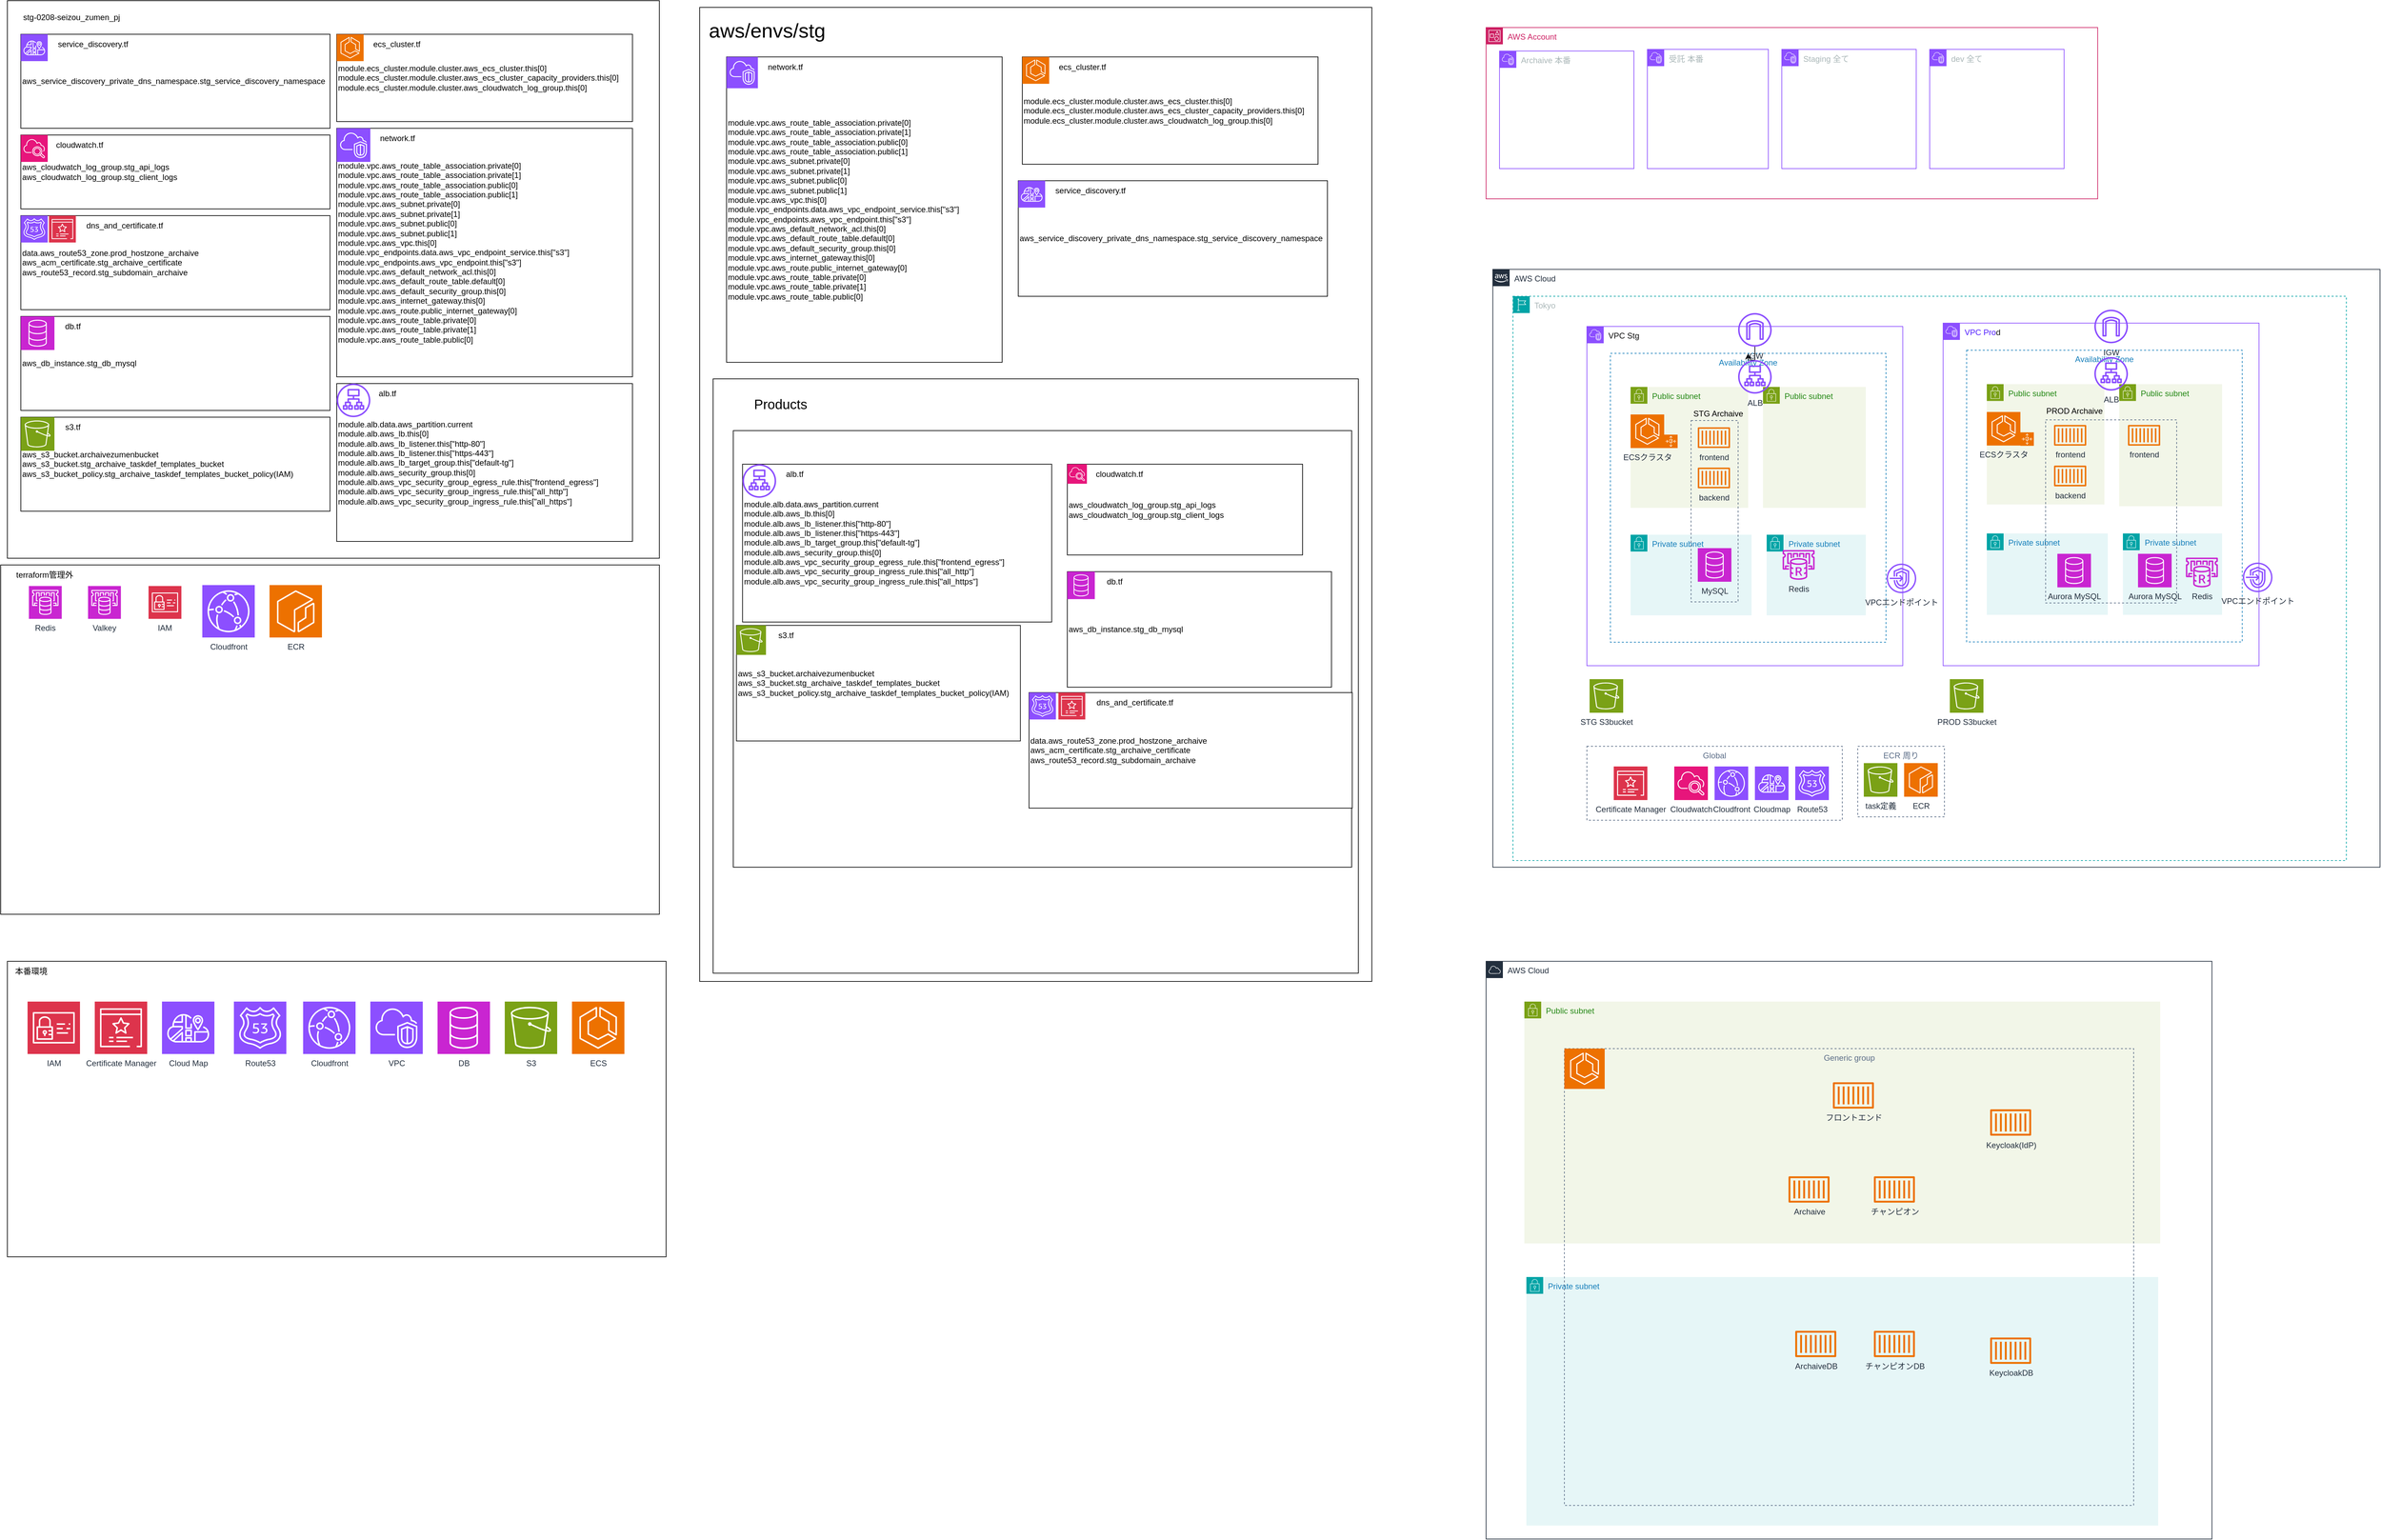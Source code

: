 <mxfile version="27.0.9">
  <diagram name="ページ1" id="I1mmnMLsj8xbr34W4d1a">
    <mxGraphModel dx="2454" dy="1105" grid="1" gridSize="10" guides="1" tooltips="1" connect="1" arrows="1" fold="1" page="1" pageScale="1" pageWidth="827" pageHeight="1169" math="0" shadow="0">
      <root>
        <mxCell id="0" />
        <mxCell id="1" parent="0" />
        <mxCell id="1GBH_SfIVhljW1qB09_X-132" value="" style="group" parent="1" vertex="1" connectable="0">
          <mxGeometry x="280" y="40" width="1120" height="1450" as="geometry" />
        </mxCell>
        <mxCell id="1GBH_SfIVhljW1qB09_X-124" value="&lt;font style=&quot;font-size: 25px;&quot;&gt;Products&lt;/font&gt;" style="text;html=1;align=center;verticalAlign=middle;resizable=0;points=[];autosize=1;strokeColor=none;fillColor=none;" parent="1GBH_SfIVhljW1qB09_X-132" vertex="1">
          <mxGeometry x="20" y="344.068" width="120" height="40" as="geometry" />
        </mxCell>
        <mxCell id="1GBH_SfIVhljW1qB09_X-108" value="" style="rounded=0;whiteSpace=wrap;html=1;" parent="1GBH_SfIVhljW1qB09_X-132" vertex="1">
          <mxGeometry width="1000" height="1450" as="geometry" />
        </mxCell>
        <mxCell id="1GBH_SfIVhljW1qB09_X-114" value="&lt;span style=&quot;font-size: 30px;&quot;&gt;aws/envs/stg&lt;/span&gt;" style="text;html=1;align=center;verticalAlign=middle;resizable=0;points=[];autosize=1;strokeColor=none;fillColor=none;fontSize=40;" parent="1GBH_SfIVhljW1qB09_X-132" vertex="1">
          <mxGeometry width="200" height="60" as="geometry" />
        </mxCell>
        <mxCell id="1GBH_SfIVhljW1qB09_X-113" value="" style="rounded=0;whiteSpace=wrap;html=1;" parent="1GBH_SfIVhljW1qB09_X-132" vertex="1">
          <mxGeometry x="20" y="552.97" width="960" height="884.75" as="geometry" />
        </mxCell>
        <mxCell id="1GBH_SfIVhljW1qB09_X-141" value="" style="group" parent="1GBH_SfIVhljW1qB09_X-132" vertex="1" connectable="0">
          <mxGeometry x="40" y="73.729" width="586.59" height="454.661" as="geometry" />
        </mxCell>
        <mxCell id="1GBH_SfIVhljW1qB09_X-140" value="module.vpc.aws_route_table_association.private[0]&lt;br&gt;module.vpc.aws_route_table_association.private[1]&lt;br&gt;module.vpc.aws_route_table_association.public[0]&lt;br&gt;module.vpc.aws_route_table_association.public[1]&lt;br&gt;module.vpc.aws_subnet.private[0]&lt;br&gt;module.vpc.aws_subnet.private[1]&lt;br&gt;module.vpc.aws_subnet.public[0]&lt;br&gt;module.vpc.aws_subnet.public[1]&lt;br&gt;module.vpc.aws_vpc.this[0]&lt;br&gt;module.vpc_endpoints.data.aws_vpc_endpoint_service.this[&quot;s3&quot;]&lt;br&gt;module.vpc_endpoints.aws_vpc_endpoint.this[&quot;s3&quot;]&lt;div&gt;&lt;span style=&quot;text-align: center;&quot;&gt;module.vpc.aws_default_network_acl.this[0]&lt;/span&gt;&lt;br style=&quot;text-align: center;&quot;&gt;&lt;span style=&quot;text-align: center;&quot;&gt;module.vpc.aws_default_route_table.default[0]&lt;/span&gt;&lt;br style=&quot;text-align: center;&quot;&gt;&lt;span style=&quot;text-align: center;&quot;&gt;module.vpc.aws_default_security_group.this[0]&lt;/span&gt;&lt;br style=&quot;text-align: center;&quot;&gt;&lt;span style=&quot;text-align: center;&quot;&gt;module.vpc.aws_internet_gateway.this[0]&lt;/span&gt;&lt;br style=&quot;text-align: center;&quot;&gt;&lt;span style=&quot;text-align: center;&quot;&gt;module.vpc.aws_route.public_internet_gateway[0]&lt;/span&gt;&lt;br style=&quot;text-align: center;&quot;&gt;&lt;span style=&quot;text-align: center;&quot;&gt;module.vpc.aws_route_table.private[0]&lt;/span&gt;&lt;br style=&quot;text-align: center;&quot;&gt;&lt;span style=&quot;text-align: center;&quot;&gt;module.vpc.aws_route_table.private[1]&lt;/span&gt;&lt;br style=&quot;text-align: center;&quot;&gt;&lt;span style=&quot;text-align: center;&quot;&gt;module.vpc.aws_route_table.public[0]&lt;/span&gt;&lt;/div&gt;" style="rounded=0;whiteSpace=wrap;html=1;align=left;" parent="1GBH_SfIVhljW1qB09_X-141" vertex="1">
          <mxGeometry width="410" height="454.661" as="geometry" />
        </mxCell>
        <mxCell id="1GBH_SfIVhljW1qB09_X-139" value="" style="sketch=0;points=[[0,0,0],[0.25,0,0],[0.5,0,0],[0.75,0,0],[1,0,0],[0,1,0],[0.25,1,0],[0.5,1,0],[0.75,1,0],[1,1,0],[0,0.25,0],[0,0.5,0],[0,0.75,0],[1,0.25,0],[1,0.5,0],[1,0.75,0]];outlineConnect=0;fontColor=#232F3E;fillColor=#8C4FFF;strokeColor=#ffffff;dashed=0;verticalLabelPosition=bottom;verticalAlign=top;align=center;html=1;fontSize=12;fontStyle=0;aspect=fixed;shape=mxgraph.aws4.resourceIcon;resIcon=mxgraph.aws4.vpc;" parent="1GBH_SfIVhljW1qB09_X-141" vertex="1">
          <mxGeometry width="46.591" height="46.591" as="geometry" />
        </mxCell>
        <mxCell id="1GBH_SfIVhljW1qB09_X-138" value="network.tf" style="text;html=1;align=center;verticalAlign=middle;resizable=0;points=[];autosize=1;strokeColor=none;fillColor=none;" parent="1GBH_SfIVhljW1qB09_X-141" vertex="1">
          <mxGeometry x="46.591" width="80" height="30" as="geometry" />
        </mxCell>
        <mxCell id="1GBH_SfIVhljW1qB09_X-182" value="" style="group" parent="1GBH_SfIVhljW1qB09_X-132" vertex="1" connectable="0">
          <mxGeometry x="480" y="73.729" width="440" height="159.746" as="geometry" />
        </mxCell>
        <mxCell id="1GBH_SfIVhljW1qB09_X-181" value="module.ecs_cluster.module.cluster.aws_ecs_cluster.this[0]&lt;br&gt;module.ecs_cluster.module.cluster.aws_ecs_cluster_capacity_providers.this[0]&lt;div&gt;module.ecs_cluster.module.cluster.aws_cloudwatch_log_group.this[0]&lt;/div&gt;" style="rounded=0;whiteSpace=wrap;html=1;align=left;" parent="1GBH_SfIVhljW1qB09_X-182" vertex="1">
          <mxGeometry width="440" height="159.746" as="geometry" />
        </mxCell>
        <mxCell id="1GBH_SfIVhljW1qB09_X-179" value="" style="sketch=0;points=[[0,0,0],[0.25,0,0],[0.5,0,0],[0.75,0,0],[1,0,0],[0,1,0],[0.25,1,0],[0.5,1,0],[0.75,1,0],[1,1,0],[0,0.25,0],[0,0.5,0],[0,0.75,0],[1,0.25,0],[1,0.5,0],[1,0.75,0]];outlineConnect=0;fontColor=#232F3E;fillColor=#ED7100;strokeColor=#ffffff;dashed=0;verticalLabelPosition=bottom;verticalAlign=top;align=center;html=1;fontSize=12;fontStyle=0;aspect=fixed;shape=mxgraph.aws4.resourceIcon;resIcon=mxgraph.aws4.ecs;" parent="1GBH_SfIVhljW1qB09_X-182" vertex="1">
          <mxGeometry width="40" height="40" as="geometry" />
        </mxCell>
        <mxCell id="1GBH_SfIVhljW1qB09_X-180" value="ecs_cluster.tf" style="text;html=1;align=center;verticalAlign=middle;resizable=0;points=[];autosize=1;strokeColor=none;fillColor=none;" parent="1GBH_SfIVhljW1qB09_X-182" vertex="1">
          <mxGeometry x="43.76" width="90" height="30" as="geometry" />
        </mxCell>
        <mxCell id="1GBH_SfIVhljW1qB09_X-186" value="" style="group" parent="1GBH_SfIVhljW1qB09_X-132" vertex="1" connectable="0">
          <mxGeometry x="474.0" y="258.051" width="460" height="172.034" as="geometry" />
        </mxCell>
        <mxCell id="1GBH_SfIVhljW1qB09_X-185" value="aws_service_discovery_private_dns_namespace.stg_service_discovery_namespace" style="rounded=0;whiteSpace=wrap;html=1;align=left;" parent="1GBH_SfIVhljW1qB09_X-186" vertex="1">
          <mxGeometry width="460" height="172.034" as="geometry" />
        </mxCell>
        <mxCell id="1GBH_SfIVhljW1qB09_X-183" value="" style="sketch=0;points=[[0,0,0],[0.25,0,0],[0.5,0,0],[0.75,0,0],[1,0,0],[0,1,0],[0.25,1,0],[0.5,1,0],[0.75,1,0],[1,1,0],[0,0.25,0],[0,0.5,0],[0,0.75,0],[1,0.25,0],[1,0.5,0],[1,0.75,0]];outlineConnect=0;fontColor=#232F3E;fillColor=#8C4FFF;strokeColor=#ffffff;dashed=0;verticalLabelPosition=bottom;verticalAlign=top;align=center;html=1;fontSize=12;fontStyle=0;aspect=fixed;shape=mxgraph.aws4.resourceIcon;resIcon=mxgraph.aws4.cloud_map;" parent="1GBH_SfIVhljW1qB09_X-186" vertex="1">
          <mxGeometry width="40" height="40" as="geometry" />
        </mxCell>
        <mxCell id="1GBH_SfIVhljW1qB09_X-184" value="service_discovery.tf" style="text;html=1;align=center;verticalAlign=middle;resizable=0;points=[];autosize=1;strokeColor=none;fillColor=none;" parent="1GBH_SfIVhljW1qB09_X-186" vertex="1">
          <mxGeometry x="41.818" width="130" height="30" as="geometry" />
        </mxCell>
        <mxCell id="yOQ3HkAMDV6fzTH-cAhq-1" value="&lt;font style=&quot;font-size: 20px;&quot;&gt;Products&lt;/font&gt;" style="text;html=1;align=center;verticalAlign=middle;resizable=0;points=[];autosize=1;strokeColor=none;fillColor=none;" parent="1GBH_SfIVhljW1qB09_X-132" vertex="1">
          <mxGeometry x="70" y="570" width="100" height="40" as="geometry" />
        </mxCell>
        <mxCell id="1GBH_SfIVhljW1qB09_X-125" value="&lt;font style=&quot;font-size: 25px;&quot;&gt;Archaive&lt;/font&gt;" style="text;html=1;align=center;verticalAlign=middle;resizable=0;points=[];autosize=1;strokeColor=none;fillColor=none;" parent="1GBH_SfIVhljW1qB09_X-132" vertex="1">
          <mxGeometry x="54.718" y="630" width="120" height="40" as="geometry" />
        </mxCell>
        <mxCell id="yOQ3HkAMDV6fzTH-cAhq-4" value="" style="group" parent="1GBH_SfIVhljW1qB09_X-132" vertex="1" connectable="0">
          <mxGeometry x="50" y="630" width="920.905" height="650" as="geometry" />
        </mxCell>
        <mxCell id="1GBH_SfIVhljW1qB09_X-123" value="" style="rounded=0;whiteSpace=wrap;html=1;" parent="yOQ3HkAMDV6fzTH-cAhq-4" vertex="1">
          <mxGeometry width="920" height="650" as="geometry" />
        </mxCell>
        <mxCell id="1GBH_SfIVhljW1qB09_X-236" value="" style="group" parent="yOQ3HkAMDV6fzTH-cAhq-4" vertex="1" connectable="0">
          <mxGeometry x="13.759" y="50.0" width="460" height="234.998" as="geometry" />
        </mxCell>
        <mxCell id="yOQ3HkAMDV6fzTH-cAhq-2" value="" style="group" parent="1GBH_SfIVhljW1qB09_X-236" vertex="1" connectable="0">
          <mxGeometry width="460" height="234.998" as="geometry" />
        </mxCell>
        <mxCell id="1GBH_SfIVhljW1qB09_X-235" value="module.alb.data.aws_partition.current&lt;br&gt;module.alb.aws_lb.this[0]&lt;br&gt;module.alb.aws_lb_listener.this[&quot;http-80&quot;]&lt;br&gt;module.alb.aws_lb_listener.this[&quot;https-443&quot;]&lt;br&gt;module.alb.aws_lb_target_group.this[&quot;default-tg&quot;]&lt;br&gt;module.alb.aws_security_group.this[0]&lt;br&gt;module.alb.aws_vpc_security_group_egress_rule.this[&quot;frontend_egress&quot;]&lt;br&gt;module.alb.aws_vpc_security_group_ingress_rule.this[&quot;all_http&quot;]&lt;br&gt;&lt;div style=&quot;&quot;&gt;&lt;span style=&quot;background-color: transparent; color: light-dark(rgb(0, 0, 0), rgb(255, 255, 255));&quot;&gt;module.alb.aws_vpc_security_group_ingress_rule.this[&quot;all_https&quot;]&lt;/span&gt;&lt;/div&gt;" style="rounded=0;whiteSpace=wrap;html=1;align=left;" parent="yOQ3HkAMDV6fzTH-cAhq-2" vertex="1">
          <mxGeometry width="460" height="234.998" as="geometry" />
        </mxCell>
        <mxCell id="1GBH_SfIVhljW1qB09_X-233" value="" style="sketch=0;outlineConnect=0;fontColor=#232F3E;gradientColor=none;fillColor=#8C4FFF;strokeColor=none;dashed=0;verticalLabelPosition=bottom;verticalAlign=top;align=center;html=1;fontSize=12;fontStyle=0;aspect=fixed;pointerEvents=1;shape=mxgraph.aws4.application_load_balancer;" parent="yOQ3HkAMDV6fzTH-cAhq-2" vertex="1">
          <mxGeometry width="50.0" height="50.0" as="geometry" />
        </mxCell>
        <mxCell id="1GBH_SfIVhljW1qB09_X-234" value="alb.tf" style="text;html=1;align=center;verticalAlign=middle;resizable=0;points=[];autosize=1;strokeColor=none;fillColor=none;" parent="yOQ3HkAMDV6fzTH-cAhq-2" vertex="1">
          <mxGeometry x="52.273" width="50" height="30" as="geometry" />
        </mxCell>
        <mxCell id="1GBH_SfIVhljW1qB09_X-249" value="" style="group" parent="yOQ3HkAMDV6fzTH-cAhq-4" vertex="1" connectable="0">
          <mxGeometry x="439.995" y="390.001" width="480.909" height="222.029" as="geometry" />
        </mxCell>
        <mxCell id="1GBH_SfIVhljW1qB09_X-248" value="data.aws_route53_zone.prod_hostzone_archaive&lt;br&gt;&lt;div style=&quot;&quot;&gt;&lt;span style=&quot;background-color: transparent; color: light-dark(rgb(0, 0, 0), rgb(255, 255, 255));&quot;&gt;aws_acm_certificate.stg_archaive_certificate&lt;/span&gt;&lt;/div&gt;aws_route53_record.stg_subdomain_archaive" style="rounded=0;whiteSpace=wrap;html=1;align=left;" parent="1GBH_SfIVhljW1qB09_X-249" vertex="1">
          <mxGeometry width="480.909" height="172.033" as="geometry" />
        </mxCell>
        <mxCell id="1GBH_SfIVhljW1qB09_X-245" value="" style="sketch=0;points=[[0,0,0],[0.25,0,0],[0.5,0,0],[0.75,0,0],[1,0,0],[0,1,0],[0.25,1,0],[0.5,1,0],[0.75,1,0],[1,1,0],[0,0.25,0],[0,0.5,0],[0,0.75,0],[1,0.25,0],[1,0.5,0],[1,0.75,0]];outlineConnect=0;fontColor=#232F3E;fillColor=#8C4FFF;strokeColor=#ffffff;dashed=0;verticalLabelPosition=bottom;verticalAlign=top;align=center;html=1;fontSize=12;fontStyle=0;aspect=fixed;shape=mxgraph.aws4.resourceIcon;resIcon=mxgraph.aws4.route_53;" parent="1GBH_SfIVhljW1qB09_X-249" vertex="1">
          <mxGeometry width="40.0" height="40.0" as="geometry" />
        </mxCell>
        <mxCell id="1GBH_SfIVhljW1qB09_X-246" value="" style="sketch=0;points=[[0,0,0],[0.25,0,0],[0.5,0,0],[0.75,0,0],[1,0,0],[0,1,0],[0.25,1,0],[0.5,1,0],[0.75,1,0],[1,1,0],[0,0.25,0],[0,0.5,0],[0,0.75,0],[1,0.25,0],[1,0.5,0],[1,0.75,0]];outlineConnect=0;fontColor=#232F3E;fillColor=#DD344C;strokeColor=#ffffff;dashed=0;verticalLabelPosition=bottom;verticalAlign=top;align=center;html=1;fontSize=12;fontStyle=0;aspect=fixed;shape=mxgraph.aws4.resourceIcon;resIcon=mxgraph.aws4.certificate_manager_3;" parent="1GBH_SfIVhljW1qB09_X-249" vertex="1">
          <mxGeometry x="43.719" width="40.0" height="40.0" as="geometry" />
        </mxCell>
        <mxCell id="1GBH_SfIVhljW1qB09_X-247" value="dns_and_certificate.tf" style="text;html=1;align=center;verticalAlign=middle;resizable=0;points=[];autosize=1;strokeColor=none;fillColor=none;" parent="1GBH_SfIVhljW1qB09_X-249" vertex="1">
          <mxGeometry x="87.438" width="140" height="30" as="geometry" />
        </mxCell>
        <mxCell id="yOQ3HkAMDV6fzTH-cAhq-3" value="" style="group" parent="yOQ3HkAMDV6fzTH-cAhq-4" vertex="1" connectable="0">
          <mxGeometry x="497" y="50" width="350" height="135.17" as="geometry" />
        </mxCell>
        <mxCell id="1GBH_SfIVhljW1qB09_X-194" value="aws_cloudwatch_log_group.stg_api_logs&lt;br&gt;&lt;div style=&quot;&quot;&gt;&lt;span style=&quot;background-color: transparent; color: light-dark(rgb(0, 0, 0), rgb(255, 255, 255));&quot;&gt;aws_cloudwatch_log_group.stg_client_logs&lt;/span&gt;&lt;/div&gt;" style="rounded=0;whiteSpace=wrap;html=1;align=left;" parent="yOQ3HkAMDV6fzTH-cAhq-3" vertex="1">
          <mxGeometry width="350" height="135.17" as="geometry" />
        </mxCell>
        <mxCell id="1GBH_SfIVhljW1qB09_X-192" value="cloudwatch.tf" style="text;html=1;align=center;verticalAlign=middle;resizable=0;points=[];autosize=1;strokeColor=none;fillColor=none;" parent="yOQ3HkAMDV6fzTH-cAhq-3" vertex="1">
          <mxGeometry x="31.818" width="90" height="30" as="geometry" />
        </mxCell>
        <mxCell id="1GBH_SfIVhljW1qB09_X-193" value="" style="sketch=0;points=[[0,0,0],[0.25,0,0],[0.5,0,0],[0.75,0,0],[1,0,0],[0,1,0],[0.25,1,0],[0.5,1,0],[0.75,1,0],[1,1,0],[0,0.25,0],[0,0.5,0],[0,0.75,0],[1,0.25,0],[1,0.5,0],[1,0.75,0]];points=[[0,0,0],[0.25,0,0],[0.5,0,0],[0.75,0,0],[1,0,0],[0,1,0],[0.25,1,0],[0.5,1,0],[0.75,1,0],[1,1,0],[0,0.25,0],[0,0.5,0],[0,0.75,0],[1,0.25,0],[1,0.5,0],[1,0.75,0]];outlineConnect=0;fontColor=#232F3E;fillColor=#E7157B;strokeColor=#ffffff;dashed=0;verticalLabelPosition=bottom;verticalAlign=top;align=center;html=1;fontSize=12;fontStyle=0;aspect=fixed;shape=mxgraph.aws4.resourceIcon;resIcon=mxgraph.aws4.cloudwatch_2;" parent="yOQ3HkAMDV6fzTH-cAhq-3" vertex="1">
          <mxGeometry width="29.111" height="29.111" as="geometry" />
        </mxCell>
        <mxCell id="1GBH_SfIVhljW1qB09_X-240" value="" style="group" parent="yOQ3HkAMDV6fzTH-cAhq-4" vertex="1" connectable="0">
          <mxGeometry x="497" y="210" width="393" height="172.03" as="geometry" />
        </mxCell>
        <mxCell id="1GBH_SfIVhljW1qB09_X-239" value="aws_db_instance.stg_db_mysql" style="rounded=0;whiteSpace=wrap;html=1;align=left;" parent="1GBH_SfIVhljW1qB09_X-240" vertex="1">
          <mxGeometry width="393" height="172.03" as="geometry" />
        </mxCell>
        <mxCell id="1GBH_SfIVhljW1qB09_X-238" value="" style="sketch=0;points=[[0,0,0],[0.25,0,0],[0.5,0,0],[0.75,0,0],[1,0,0],[0,1,0],[0.25,1,0],[0.5,1,0],[0.75,1,0],[1,1,0],[0,0.25,0],[0,0.5,0],[0,0.75,0],[1,0.25,0],[1,0.5,0],[1,0.75,0]];outlineConnect=0;fontColor=#232F3E;fillColor=#C925D1;strokeColor=#ffffff;dashed=0;verticalLabelPosition=bottom;verticalAlign=top;align=center;html=1;fontSize=12;fontStyle=0;aspect=fixed;shape=mxgraph.aws4.resourceIcon;resIcon=mxgraph.aws4.database;" parent="1GBH_SfIVhljW1qB09_X-240" vertex="1">
          <mxGeometry width="40.86" height="40.86" as="geometry" />
        </mxCell>
        <mxCell id="1GBH_SfIVhljW1qB09_X-237" value="db.tf" style="text;html=1;align=center;verticalAlign=middle;resizable=0;points=[];autosize=1;strokeColor=none;fillColor=none;" parent="1GBH_SfIVhljW1qB09_X-240" vertex="1">
          <mxGeometry x="44.659" width="50" height="30" as="geometry" />
        </mxCell>
        <mxCell id="1GBH_SfIVhljW1qB09_X-244" value="" style="group" parent="yOQ3HkAMDV6fzTH-cAhq-4" vertex="1" connectable="0">
          <mxGeometry x="4.72" y="290" width="450" height="242.04" as="geometry" />
        </mxCell>
        <mxCell id="1GBH_SfIVhljW1qB09_X-243" value="aws_s3_bucket.archaivezumenbucket&lt;br&gt;aws_s3_bucket.stg_archaive_taskdef_templates_bucket&lt;br&gt;&lt;div style=&quot;&quot;&gt;&lt;span style=&quot;background-color: transparent; color: light-dark(rgb(0, 0, 0), rgb(255, 255, 255));&quot;&gt;aws_s3_bucket_policy.stg_archaive_taskdef_templates_bucket_policy(IAM)&lt;/span&gt;&lt;/div&gt;" style="rounded=0;whiteSpace=wrap;html=1;align=left;" parent="1GBH_SfIVhljW1qB09_X-244" vertex="1">
          <mxGeometry width="422.449" height="172.035" as="geometry" />
        </mxCell>
        <mxCell id="1GBH_SfIVhljW1qB09_X-242" value="" style="sketch=0;points=[[0,0,0],[0.25,0,0],[0.5,0,0],[0.75,0,0],[1,0,0],[0,1,0],[0.25,1,0],[0.5,1,0],[0.75,1,0],[1,1,0],[0,0.25,0],[0,0.5,0],[0,0.75,0],[1,0.25,0],[1,0.5,0],[1,0.75,0]];outlineConnect=0;fontColor=#232F3E;fillColor=#7AA116;strokeColor=#ffffff;dashed=0;verticalLabelPosition=bottom;verticalAlign=top;align=center;html=1;fontSize=12;fontStyle=0;aspect=fixed;shape=mxgraph.aws4.resourceIcon;resIcon=mxgraph.aws4.s3;" parent="1GBH_SfIVhljW1qB09_X-244" vertex="1">
          <mxGeometry width="43.922" height="43.922" as="geometry" />
        </mxCell>
        <mxCell id="1GBH_SfIVhljW1qB09_X-241" value="s3.tf" style="text;html=1;align=center;verticalAlign=middle;resizable=0;points=[];autosize=1;strokeColor=none;fillColor=none;" parent="1GBH_SfIVhljW1qB09_X-244" vertex="1">
          <mxGeometry x="48.006" width="50" height="30" as="geometry" />
        </mxCell>
        <mxCell id="1GBH_SfIVhljW1qB09_X-67" value="" style="group" parent="1" vertex="1" connectable="0">
          <mxGeometry x="-750" y="30" width="970" height="830" as="geometry" />
        </mxCell>
        <mxCell id="1GBH_SfIVhljW1qB09_X-53" value="" style="rounded=0;whiteSpace=wrap;html=1;" parent="1GBH_SfIVhljW1qB09_X-67" vertex="1">
          <mxGeometry width="970" height="830" as="geometry" />
        </mxCell>
        <mxCell id="1GBH_SfIVhljW1qB09_X-12" value="ecs_cluster.tf&#xa;" style="group" parent="1GBH_SfIVhljW1qB09_X-67" vertex="1" connectable="0">
          <mxGeometry x="490" y="50" width="440" height="510" as="geometry" />
        </mxCell>
        <mxCell id="1GBH_SfIVhljW1qB09_X-16" value="" style="group" parent="1GBH_SfIVhljW1qB09_X-12" vertex="1" connectable="0">
          <mxGeometry width="440" height="130" as="geometry" />
        </mxCell>
        <mxCell id="1GBH_SfIVhljW1qB09_X-8" value="module.ecs_cluster.module.cluster.aws_ecs_cluster.this[0]&lt;br&gt;module.ecs_cluster.module.cluster.aws_ecs_cluster_capacity_providers.this[0]&lt;div&gt;module.ecs_cluster.module.cluster.aws_cloudwatch_log_group.this[0]&lt;/div&gt;" style="rounded=0;whiteSpace=wrap;html=1;align=left;" parent="1GBH_SfIVhljW1qB09_X-16" vertex="1">
          <mxGeometry width="440" height="130" as="geometry" />
        </mxCell>
        <mxCell id="1GBH_SfIVhljW1qB09_X-11" value="" style="sketch=0;points=[[0,0,0],[0.25,0,0],[0.5,0,0],[0.75,0,0],[1,0,0],[0,1,0],[0.25,1,0],[0.5,1,0],[0.75,1,0],[1,1,0],[0,0.25,0],[0,0.5,0],[0,0.75,0],[1,0.25,0],[1,0.5,0],[1,0.75,0]];outlineConnect=0;fontColor=#232F3E;fillColor=#ED7100;strokeColor=#ffffff;dashed=0;verticalLabelPosition=bottom;verticalAlign=top;align=center;html=1;fontSize=12;fontStyle=0;aspect=fixed;shape=mxgraph.aws4.resourceIcon;resIcon=mxgraph.aws4.ecs;" parent="1GBH_SfIVhljW1qB09_X-16" vertex="1">
          <mxGeometry width="40" height="40" as="geometry" />
        </mxCell>
        <mxCell id="1GBH_SfIVhljW1qB09_X-15" value="ecs_cluster.tf" style="text;html=1;align=center;verticalAlign=middle;resizable=0;points=[];autosize=1;strokeColor=none;fillColor=none;" parent="1GBH_SfIVhljW1qB09_X-16" vertex="1">
          <mxGeometry x="43.76" width="90" height="30" as="geometry" />
        </mxCell>
        <mxCell id="1GBH_SfIVhljW1qB09_X-37" value="" style="group" parent="1GBH_SfIVhljW1qB09_X-12" vertex="1" connectable="0">
          <mxGeometry y="140" width="440" height="370" as="geometry" />
        </mxCell>
        <mxCell id="1GBH_SfIVhljW1qB09_X-24" value="module.vpc.aws_route_table_association.private[0]&lt;br&gt;module.vpc.aws_route_table_association.private[1]&lt;br&gt;module.vpc.aws_route_table_association.public[0]&lt;br&gt;module.vpc.aws_route_table_association.public[1]&lt;br&gt;module.vpc.aws_subnet.private[0]&lt;br&gt;module.vpc.aws_subnet.private[1]&lt;br&gt;module.vpc.aws_subnet.public[0]&lt;br&gt;module.vpc.aws_subnet.public[1]&lt;br&gt;module.vpc.aws_vpc.this[0]&lt;br&gt;module.vpc_endpoints.data.aws_vpc_endpoint_service.this[&quot;s3&quot;]&lt;br&gt;module.vpc_endpoints.aws_vpc_endpoint.this[&quot;s3&quot;]&lt;div&gt;&lt;span style=&quot;text-align: center;&quot;&gt;module.vpc.aws_default_network_acl.this[0]&lt;/span&gt;&lt;br style=&quot;text-align: center;&quot;&gt;&lt;span style=&quot;text-align: center;&quot;&gt;module.vpc.aws_default_route_table.default[0]&lt;/span&gt;&lt;br style=&quot;text-align: center;&quot;&gt;&lt;span style=&quot;text-align: center;&quot;&gt;module.vpc.aws_default_security_group.this[0]&lt;/span&gt;&lt;br style=&quot;text-align: center;&quot;&gt;&lt;span style=&quot;text-align: center;&quot;&gt;module.vpc.aws_internet_gateway.this[0]&lt;/span&gt;&lt;br style=&quot;text-align: center;&quot;&gt;&lt;span style=&quot;text-align: center;&quot;&gt;module.vpc.aws_route.public_internet_gateway[0]&lt;/span&gt;&lt;br style=&quot;text-align: center;&quot;&gt;&lt;span style=&quot;text-align: center;&quot;&gt;module.vpc.aws_route_table.private[0]&lt;/span&gt;&lt;br style=&quot;text-align: center;&quot;&gt;&lt;span style=&quot;text-align: center;&quot;&gt;module.vpc.aws_route_table.private[1]&lt;/span&gt;&lt;br style=&quot;text-align: center;&quot;&gt;&lt;span style=&quot;text-align: center;&quot;&gt;module.vpc.aws_route_table.public[0]&lt;/span&gt;&lt;/div&gt;" style="rounded=0;whiteSpace=wrap;html=1;align=left;" parent="1GBH_SfIVhljW1qB09_X-37" vertex="1">
          <mxGeometry width="440" height="370" as="geometry" />
        </mxCell>
        <mxCell id="1GBH_SfIVhljW1qB09_X-35" value="" style="sketch=0;points=[[0,0,0],[0.25,0,0],[0.5,0,0],[0.75,0,0],[1,0,0],[0,1,0],[0.25,1,0],[0.5,1,0],[0.75,1,0],[1,1,0],[0,0.25,0],[0,0.5,0],[0,0.75,0],[1,0.25,0],[1,0.5,0],[1,0.75,0]];outlineConnect=0;fontColor=#232F3E;fillColor=#8C4FFF;strokeColor=#ffffff;dashed=0;verticalLabelPosition=bottom;verticalAlign=top;align=center;html=1;fontSize=12;fontStyle=0;aspect=fixed;shape=mxgraph.aws4.resourceIcon;resIcon=mxgraph.aws4.vpc;" parent="1GBH_SfIVhljW1qB09_X-37" vertex="1">
          <mxGeometry width="50" height="50" as="geometry" />
        </mxCell>
        <mxCell id="1GBH_SfIVhljW1qB09_X-36" value="network.tf" style="text;html=1;align=center;verticalAlign=middle;resizable=0;points=[];autosize=1;strokeColor=none;fillColor=none;" parent="1GBH_SfIVhljW1qB09_X-37" vertex="1">
          <mxGeometry x="50" width="80" height="30" as="geometry" />
        </mxCell>
        <mxCell id="1GBH_SfIVhljW1qB09_X-33" value="" style="group" parent="1GBH_SfIVhljW1qB09_X-67" vertex="1" connectable="0">
          <mxGeometry x="20" y="620" width="460" height="140" as="geometry" />
        </mxCell>
        <mxCell id="1GBH_SfIVhljW1qB09_X-25" value="aws_s3_bucket.archaivezumenbucket&lt;br&gt;aws_s3_bucket.stg_archaive_taskdef_templates_bucket&lt;br&gt;&lt;div style=&quot;&quot;&gt;&lt;span style=&quot;background-color: transparent; color: light-dark(rgb(0, 0, 0), rgb(255, 255, 255));&quot;&gt;aws_s3_bucket_policy.stg_archaive_taskdef_templates_bucket_policy(IAM)&lt;/span&gt;&lt;/div&gt;" style="rounded=0;whiteSpace=wrap;html=1;align=left;" parent="1GBH_SfIVhljW1qB09_X-33" vertex="1">
          <mxGeometry width="460" height="140" as="geometry" />
        </mxCell>
        <mxCell id="1GBH_SfIVhljW1qB09_X-30" value="" style="sketch=0;points=[[0,0,0],[0.25,0,0],[0.5,0,0],[0.75,0,0],[1,0,0],[0,1,0],[0.25,1,0],[0.5,1,0],[0.75,1,0],[1,1,0],[0,0.25,0],[0,0.5,0],[0,0.75,0],[1,0.25,0],[1,0.5,0],[1,0.75,0]];outlineConnect=0;fontColor=#232F3E;fillColor=#7AA116;strokeColor=#ffffff;dashed=0;verticalLabelPosition=bottom;verticalAlign=top;align=center;html=1;fontSize=12;fontStyle=0;aspect=fixed;shape=mxgraph.aws4.resourceIcon;resIcon=mxgraph.aws4.s3;" parent="1GBH_SfIVhljW1qB09_X-33" vertex="1">
          <mxGeometry width="50" height="50" as="geometry" />
        </mxCell>
        <mxCell id="1GBH_SfIVhljW1qB09_X-32" value="s3.tf" style="text;html=1;align=center;verticalAlign=middle;resizable=0;points=[];autosize=1;strokeColor=none;fillColor=none;" parent="1GBH_SfIVhljW1qB09_X-33" vertex="1">
          <mxGeometry x="52.273" width="50" height="30" as="geometry" />
        </mxCell>
        <mxCell id="1GBH_SfIVhljW1qB09_X-34" value="" style="group" parent="1GBH_SfIVhljW1qB09_X-67" vertex="1" connectable="0">
          <mxGeometry x="20" y="470" width="460" height="140" as="geometry" />
        </mxCell>
        <mxCell id="1GBH_SfIVhljW1qB09_X-26" value="aws_db_instance.stg_db_mysql" style="rounded=0;whiteSpace=wrap;html=1;align=left;" parent="1GBH_SfIVhljW1qB09_X-34" vertex="1">
          <mxGeometry width="460" height="140" as="geometry" />
        </mxCell>
        <mxCell id="1GBH_SfIVhljW1qB09_X-28" value="" style="sketch=0;points=[[0,0,0],[0.25,0,0],[0.5,0,0],[0.75,0,0],[1,0,0],[0,1,0],[0.25,1,0],[0.5,1,0],[0.75,1,0],[1,1,0],[0,0.25,0],[0,0.5,0],[0,0.75,0],[1,0.25,0],[1,0.5,0],[1,0.75,0]];outlineConnect=0;fontColor=#232F3E;fillColor=#C925D1;strokeColor=#ffffff;dashed=0;verticalLabelPosition=bottom;verticalAlign=top;align=center;html=1;fontSize=12;fontStyle=0;aspect=fixed;shape=mxgraph.aws4.resourceIcon;resIcon=mxgraph.aws4.database;" parent="1GBH_SfIVhljW1qB09_X-34" vertex="1">
          <mxGeometry width="50" height="50" as="geometry" />
        </mxCell>
        <mxCell id="1GBH_SfIVhljW1qB09_X-29" value="db.tf" style="text;html=1;align=center;verticalAlign=middle;resizable=0;points=[];autosize=1;strokeColor=none;fillColor=none;" parent="1GBH_SfIVhljW1qB09_X-34" vertex="1">
          <mxGeometry x="52.273" width="50" height="30" as="geometry" />
        </mxCell>
        <mxCell id="1GBH_SfIVhljW1qB09_X-44" value="" style="group" parent="1GBH_SfIVhljW1qB09_X-67" vertex="1" connectable="0">
          <mxGeometry x="20" y="200" width="460" height="110" as="geometry" />
        </mxCell>
        <mxCell id="1GBH_SfIVhljW1qB09_X-22" value="aws_cloudwatch_log_group.stg_api_logs&lt;br&gt;&lt;div style=&quot;&quot;&gt;&lt;span style=&quot;background-color: transparent; color: light-dark(rgb(0, 0, 0), rgb(255, 255, 255));&quot;&gt;aws_cloudwatch_log_group.stg_client_logs&lt;/span&gt;&lt;/div&gt;" style="rounded=0;whiteSpace=wrap;html=1;align=left;" parent="1GBH_SfIVhljW1qB09_X-44" vertex="1">
          <mxGeometry width="460" height="110" as="geometry" />
        </mxCell>
        <mxCell id="1GBH_SfIVhljW1qB09_X-42" value="cloudwatch.tf" style="text;html=1;align=center;verticalAlign=middle;resizable=0;points=[];autosize=1;strokeColor=none;fillColor=none;" parent="1GBH_SfIVhljW1qB09_X-44" vertex="1">
          <mxGeometry x="41.818" width="90" height="30" as="geometry" />
        </mxCell>
        <mxCell id="1GBH_SfIVhljW1qB09_X-43" value="" style="sketch=0;points=[[0,0,0],[0.25,0,0],[0.5,0,0],[0.75,0,0],[1,0,0],[0,1,0],[0.25,1,0],[0.5,1,0],[0.75,1,0],[1,1,0],[0,0.25,0],[0,0.5,0],[0,0.75,0],[1,0.25,0],[1,0.5,0],[1,0.75,0]];points=[[0,0,0],[0.25,0,0],[0.5,0,0],[0.75,0,0],[1,0,0],[0,1,0],[0.25,1,0],[0.5,1,0],[0.75,1,0],[1,1,0],[0,0.25,0],[0,0.5,0],[0,0.75,0],[1,0.25,0],[1,0.5,0],[1,0.75,0]];outlineConnect=0;fontColor=#232F3E;fillColor=#E7157B;strokeColor=#ffffff;dashed=0;verticalLabelPosition=bottom;verticalAlign=top;align=center;html=1;fontSize=12;fontStyle=0;aspect=fixed;shape=mxgraph.aws4.resourceIcon;resIcon=mxgraph.aws4.cloudwatch_2;" parent="1GBH_SfIVhljW1qB09_X-44" vertex="1">
          <mxGeometry width="40" height="40" as="geometry" />
        </mxCell>
        <mxCell id="1GBH_SfIVhljW1qB09_X-48" value="" style="group" parent="1GBH_SfIVhljW1qB09_X-67" vertex="1" connectable="0">
          <mxGeometry x="20" y="320" width="460" height="140" as="geometry" />
        </mxCell>
        <mxCell id="1GBH_SfIVhljW1qB09_X-21" value="data.aws_route53_zone.prod_hostzone_archaive&lt;br&gt;&lt;div style=&quot;&quot;&gt;&lt;span style=&quot;background-color: transparent; color: light-dark(rgb(0, 0, 0), rgb(255, 255, 255));&quot;&gt;aws_acm_certificate.stg_archaive_certificate&lt;/span&gt;&lt;/div&gt;aws_route53_record.stg_subdomain_archaive" style="rounded=0;whiteSpace=wrap;html=1;align=left;" parent="1GBH_SfIVhljW1qB09_X-48" vertex="1">
          <mxGeometry width="460" height="140" as="geometry" />
        </mxCell>
        <mxCell id="1GBH_SfIVhljW1qB09_X-45" value="" style="sketch=0;points=[[0,0,0],[0.25,0,0],[0.5,0,0],[0.75,0,0],[1,0,0],[0,1,0],[0.25,1,0],[0.5,1,0],[0.75,1,0],[1,1,0],[0,0.25,0],[0,0.5,0],[0,0.75,0],[1,0.25,0],[1,0.5,0],[1,0.75,0]];outlineConnect=0;fontColor=#232F3E;fillColor=#8C4FFF;strokeColor=#ffffff;dashed=0;verticalLabelPosition=bottom;verticalAlign=top;align=center;html=1;fontSize=12;fontStyle=0;aspect=fixed;shape=mxgraph.aws4.resourceIcon;resIcon=mxgraph.aws4.route_53;" parent="1GBH_SfIVhljW1qB09_X-48" vertex="1">
          <mxGeometry width="40" height="40" as="geometry" />
        </mxCell>
        <mxCell id="1GBH_SfIVhljW1qB09_X-46" value="" style="sketch=0;points=[[0,0,0],[0.25,0,0],[0.5,0,0],[0.75,0,0],[1,0,0],[0,1,0],[0.25,1,0],[0.5,1,0],[0.75,1,0],[1,1,0],[0,0.25,0],[0,0.5,0],[0,0.75,0],[1,0.25,0],[1,0.5,0],[1,0.75,0]];outlineConnect=0;fontColor=#232F3E;fillColor=#DD344C;strokeColor=#ffffff;dashed=0;verticalLabelPosition=bottom;verticalAlign=top;align=center;html=1;fontSize=12;fontStyle=0;aspect=fixed;shape=mxgraph.aws4.resourceIcon;resIcon=mxgraph.aws4.certificate_manager_3;" parent="1GBH_SfIVhljW1qB09_X-48" vertex="1">
          <mxGeometry x="41.818" width="40" height="40" as="geometry" />
        </mxCell>
        <mxCell id="1GBH_SfIVhljW1qB09_X-47" value="dns_and_certificate.tf" style="text;html=1;align=center;verticalAlign=middle;resizable=0;points=[];autosize=1;strokeColor=none;fillColor=none;" parent="1GBH_SfIVhljW1qB09_X-48" vertex="1">
          <mxGeometry x="83.636" width="140" height="30" as="geometry" />
        </mxCell>
        <mxCell id="1GBH_SfIVhljW1qB09_X-51" value="" style="group" parent="1GBH_SfIVhljW1qB09_X-67" vertex="1" connectable="0">
          <mxGeometry x="20" y="50" width="460" height="140" as="geometry" />
        </mxCell>
        <mxCell id="1GBH_SfIVhljW1qB09_X-20" value="aws_service_discovery_private_dns_namespace.stg_service_discovery_namespace" style="rounded=0;whiteSpace=wrap;html=1;align=left;" parent="1GBH_SfIVhljW1qB09_X-51" vertex="1">
          <mxGeometry width="460" height="140" as="geometry" />
        </mxCell>
        <mxCell id="1GBH_SfIVhljW1qB09_X-49" value="" style="sketch=0;points=[[0,0,0],[0.25,0,0],[0.5,0,0],[0.75,0,0],[1,0,0],[0,1,0],[0.25,1,0],[0.5,1,0],[0.75,1,0],[1,1,0],[0,0.25,0],[0,0.5,0],[0,0.75,0],[1,0.25,0],[1,0.5,0],[1,0.75,0]];outlineConnect=0;fontColor=#232F3E;fillColor=#8C4FFF;strokeColor=#ffffff;dashed=0;verticalLabelPosition=bottom;verticalAlign=top;align=center;html=1;fontSize=12;fontStyle=0;aspect=fixed;shape=mxgraph.aws4.resourceIcon;resIcon=mxgraph.aws4.cloud_map;" parent="1GBH_SfIVhljW1qB09_X-51" vertex="1">
          <mxGeometry width="40" height="40" as="geometry" />
        </mxCell>
        <mxCell id="1GBH_SfIVhljW1qB09_X-50" value="service_discovery.tf" style="text;html=1;align=center;verticalAlign=middle;resizable=0;points=[];autosize=1;strokeColor=none;fillColor=none;" parent="1GBH_SfIVhljW1qB09_X-51" vertex="1">
          <mxGeometry x="41.818" width="130" height="30" as="geometry" />
        </mxCell>
        <mxCell id="1GBH_SfIVhljW1qB09_X-52" value="" style="group" parent="1GBH_SfIVhljW1qB09_X-67" vertex="1" connectable="0">
          <mxGeometry x="490" y="570" width="440" height="235" as="geometry" />
        </mxCell>
        <mxCell id="1GBH_SfIVhljW1qB09_X-23" value="module.alb.data.aws_partition.current&lt;br&gt;module.alb.aws_lb.this[0]&lt;br&gt;module.alb.aws_lb_listener.this[&quot;http-80&quot;]&lt;br&gt;module.alb.aws_lb_listener.this[&quot;https-443&quot;]&lt;br&gt;module.alb.aws_lb_target_group.this[&quot;default-tg&quot;]&lt;br&gt;module.alb.aws_security_group.this[0]&lt;br&gt;module.alb.aws_vpc_security_group_egress_rule.this[&quot;frontend_egress&quot;]&lt;br&gt;module.alb.aws_vpc_security_group_ingress_rule.this[&quot;all_http&quot;]&lt;br&gt;&lt;div style=&quot;&quot;&gt;&lt;span style=&quot;background-color: transparent; color: light-dark(rgb(0, 0, 0), rgb(255, 255, 255));&quot;&gt;module.alb.aws_vpc_security_group_ingress_rule.this[&quot;all_https&quot;]&lt;/span&gt;&lt;/div&gt;" style="rounded=0;whiteSpace=wrap;html=1;align=left;" parent="1GBH_SfIVhljW1qB09_X-52" vertex="1">
          <mxGeometry width="440" height="235" as="geometry" />
        </mxCell>
        <mxCell id="1GBH_SfIVhljW1qB09_X-38" value="" style="sketch=0;outlineConnect=0;fontColor=#232F3E;gradientColor=none;fillColor=#8C4FFF;strokeColor=none;dashed=0;verticalLabelPosition=bottom;verticalAlign=top;align=center;html=1;fontSize=12;fontStyle=0;aspect=fixed;pointerEvents=1;shape=mxgraph.aws4.application_load_balancer;" parent="1GBH_SfIVhljW1qB09_X-52" vertex="1">
          <mxGeometry width="50" height="50" as="geometry" />
        </mxCell>
        <mxCell id="1GBH_SfIVhljW1qB09_X-39" value="alb.tf" style="text;html=1;align=center;verticalAlign=middle;resizable=0;points=[];autosize=1;strokeColor=none;fillColor=none;" parent="1GBH_SfIVhljW1qB09_X-52" vertex="1">
          <mxGeometry x="50" width="50" height="30" as="geometry" />
        </mxCell>
        <mxCell id="1GBH_SfIVhljW1qB09_X-54" value="stg-0208-seizou_zumen_pj" style="text;html=1;align=center;verticalAlign=middle;resizable=0;points=[];autosize=1;strokeColor=none;fillColor=none;" parent="1GBH_SfIVhljW1qB09_X-67" vertex="1">
          <mxGeometry x="10" y="10" width="170" height="30" as="geometry" />
        </mxCell>
        <mxCell id="1GBH_SfIVhljW1qB09_X-72" value="AWS Account" style="points=[[0,0],[0.25,0],[0.5,0],[0.75,0],[1,0],[1,0.25],[1,0.5],[1,0.75],[1,1],[0.75,1],[0.5,1],[0.25,1],[0,1],[0,0.75],[0,0.5],[0,0.25]];outlineConnect=0;gradientColor=none;html=1;whiteSpace=wrap;fontSize=12;fontStyle=0;container=1;pointerEvents=0;collapsible=0;recursiveResize=0;shape=mxgraph.aws4.group;grIcon=mxgraph.aws4.group_account;strokeColor=#CD2264;fillColor=none;verticalAlign=top;align=left;spacingLeft=30;fontColor=#CD2264;dashed=0;" parent="1" vertex="1">
          <mxGeometry x="1450" y="70" width="910" height="255" as="geometry" />
        </mxCell>
        <mxCell id="1GBH_SfIVhljW1qB09_X-69" value="Archaive 本番" style="points=[[0,0],[0.25,0],[0.5,0],[0.75,0],[1,0],[1,0.25],[1,0.5],[1,0.75],[1,1],[0.75,1],[0.5,1],[0.25,1],[0,1],[0,0.75],[0,0.5],[0,0.25]];outlineConnect=0;gradientColor=none;html=1;whiteSpace=wrap;fontSize=12;fontStyle=0;container=1;pointerEvents=0;collapsible=0;recursiveResize=0;shape=mxgraph.aws4.group;grIcon=mxgraph.aws4.group_vpc2;strokeColor=#8C4FFF;fillColor=none;verticalAlign=top;align=left;spacingLeft=30;fontColor=#AAB7B8;dashed=0;" parent="1GBH_SfIVhljW1qB09_X-72" vertex="1">
          <mxGeometry x="20" y="35" width="200" height="175" as="geometry" />
        </mxCell>
        <mxCell id="1GBH_SfIVhljW1qB09_X-71" value="受託 本番" style="points=[[0,0],[0.25,0],[0.5,0],[0.75,0],[1,0],[1,0.25],[1,0.5],[1,0.75],[1,1],[0.75,1],[0.5,1],[0.25,1],[0,1],[0,0.75],[0,0.5],[0,0.25]];outlineConnect=0;gradientColor=none;html=1;whiteSpace=wrap;fontSize=12;fontStyle=0;container=1;pointerEvents=0;collapsible=0;recursiveResize=0;shape=mxgraph.aws4.group;grIcon=mxgraph.aws4.group_vpc2;strokeColor=#8C4FFF;fillColor=none;verticalAlign=top;align=left;spacingLeft=30;fontColor=#AAB7B8;dashed=0;" parent="1GBH_SfIVhljW1qB09_X-72" vertex="1">
          <mxGeometry x="240" y="32.5" width="180" height="177.5" as="geometry" />
        </mxCell>
        <mxCell id="1GBH_SfIVhljW1qB09_X-70" value="Staging 全て" style="points=[[0,0],[0.25,0],[0.5,0],[0.75,0],[1,0],[1,0.25],[1,0.5],[1,0.75],[1,1],[0.75,1],[0.5,1],[0.25,1],[0,1],[0,0.75],[0,0.5],[0,0.25]];outlineConnect=0;gradientColor=none;html=1;whiteSpace=wrap;fontSize=12;fontStyle=0;container=1;pointerEvents=0;collapsible=0;recursiveResize=0;shape=mxgraph.aws4.group;grIcon=mxgraph.aws4.group_vpc2;strokeColor=#8C4FFF;fillColor=none;verticalAlign=top;align=left;spacingLeft=30;fontColor=#AAB7B8;dashed=0;" parent="1GBH_SfIVhljW1qB09_X-72" vertex="1">
          <mxGeometry x="440" y="32.5" width="200" height="177.5" as="geometry" />
        </mxCell>
        <mxCell id="Eqr26iBDDSUXN4noNw-6-15" value="dev 全て" style="points=[[0,0],[0.25,0],[0.5,0],[0.75,0],[1,0],[1,0.25],[1,0.5],[1,0.75],[1,1],[0.75,1],[0.5,1],[0.25,1],[0,1],[0,0.75],[0,0.5],[0,0.25]];outlineConnect=0;gradientColor=none;html=1;whiteSpace=wrap;fontSize=12;fontStyle=0;container=1;pointerEvents=0;collapsible=0;recursiveResize=0;shape=mxgraph.aws4.group;grIcon=mxgraph.aws4.group_vpc2;strokeColor=#8C4FFF;fillColor=none;verticalAlign=top;align=left;spacingLeft=30;fontColor=#AAB7B8;dashed=0;" parent="1GBH_SfIVhljW1qB09_X-72" vertex="1">
          <mxGeometry x="660" y="32.5" width="200" height="177.5" as="geometry" />
        </mxCell>
        <mxCell id="1GBH_SfIVhljW1qB09_X-106" value="" style="group" parent="1" vertex="1" connectable="0">
          <mxGeometry x="-760" y="870" width="980" height="520" as="geometry" />
        </mxCell>
        <mxCell id="1GBH_SfIVhljW1qB09_X-55" value="" style="rounded=0;whiteSpace=wrap;html=1;" parent="1GBH_SfIVhljW1qB09_X-106" vertex="1">
          <mxGeometry width="980" height="520" as="geometry" />
        </mxCell>
        <mxCell id="1GBH_SfIVhljW1qB09_X-57" value="terraform管理外" style="text;html=1;align=center;verticalAlign=middle;resizable=0;points=[];autosize=1;strokeColor=none;fillColor=none;" parent="1GBH_SfIVhljW1qB09_X-106" vertex="1">
          <mxGeometry x="10" width="110" height="30" as="geometry" />
        </mxCell>
        <mxCell id="Eqr26iBDDSUXN4noNw-6-1" value="Redis&lt;div&gt;&lt;br&gt;&lt;/div&gt;" style="sketch=0;points=[[0,0,0],[0.25,0,0],[0.5,0,0],[0.75,0,0],[1,0,0],[0,1,0],[0.25,1,0],[0.5,1,0],[0.75,1,0],[1,1,0],[0,0.25,0],[0,0.5,0],[0,0.75,0],[1,0.25,0],[1,0.5,0],[1,0.75,0]];outlineConnect=0;fontColor=#232F3E;fillColor=#C925D1;strokeColor=#ffffff;dashed=0;verticalLabelPosition=bottom;verticalAlign=top;align=center;html=1;fontSize=12;fontStyle=0;aspect=fixed;shape=mxgraph.aws4.resourceIcon;resIcon=mxgraph.aws4.elasticache;" parent="1GBH_SfIVhljW1qB09_X-106" vertex="1">
          <mxGeometry x="42" y="31.325" width="48.867" height="48.867" as="geometry" />
        </mxCell>
        <mxCell id="Eqr26iBDDSUXN4noNw-6-2" value="&lt;div&gt;Valkey&lt;/div&gt;&lt;div&gt;&lt;br&gt;&lt;/div&gt;" style="sketch=0;points=[[0,0,0],[0.25,0,0],[0.5,0,0],[0.75,0,0],[1,0,0],[0,1,0],[0.25,1,0],[0.5,1,0],[0.75,1,0],[1,1,0],[0,0.25,0],[0,0.5,0],[0,0.75,0],[1,0.25,0],[1,0.5,0],[1,0.75,0]];outlineConnect=0;fontColor=#232F3E;fillColor=#C925D1;strokeColor=#ffffff;dashed=0;verticalLabelPosition=bottom;verticalAlign=top;align=center;html=1;fontSize=12;fontStyle=0;aspect=fixed;shape=mxgraph.aws4.resourceIcon;resIcon=mxgraph.aws4.elasticache;" parent="1GBH_SfIVhljW1qB09_X-106" vertex="1">
          <mxGeometry x="130" y="31.325" width="48.867" height="48.867" as="geometry" />
        </mxCell>
        <mxCell id="Eqr26iBDDSUXN4noNw-6-3" value="IAM&lt;div&gt;&lt;br&gt;&lt;/div&gt;" style="sketch=0;points=[[0,0,0],[0.25,0,0],[0.5,0,0],[0.75,0,0],[1,0,0],[0,1,0],[0.25,1,0],[0.5,1,0],[0.75,1,0],[1,1,0],[0,0.25,0],[0,0.5,0],[0,0.75,0],[1,0.25,0],[1,0.5,0],[1,0.75,0]];outlineConnect=0;fontColor=#232F3E;fillColor=#DD344C;strokeColor=#ffffff;dashed=0;verticalLabelPosition=bottom;verticalAlign=top;align=center;html=1;fontSize=12;fontStyle=0;aspect=fixed;shape=mxgraph.aws4.resourceIcon;resIcon=mxgraph.aws4.identity_and_access_management;" parent="1GBH_SfIVhljW1qB09_X-106" vertex="1">
          <mxGeometry x="220" y="31.325" width="48.867" height="48.867" as="geometry" />
        </mxCell>
        <mxCell id="Eqr26iBDDSUXN4noNw-6-9" value="Cloudfront&lt;div&gt;&lt;br&gt;&lt;/div&gt;" style="sketch=0;points=[[0,0,0],[0.25,0,0],[0.5,0,0],[0.75,0,0],[1,0,0],[0,1,0],[0.25,1,0],[0.5,1,0],[0.75,1,0],[1,1,0],[0,0.25,0],[0,0.5,0],[0,0.75,0],[1,0.25,0],[1,0.5,0],[1,0.75,0]];outlineConnect=0;fontColor=#232F3E;fillColor=#8C4FFF;strokeColor=#ffffff;dashed=0;verticalLabelPosition=bottom;verticalAlign=top;align=center;html=1;fontSize=12;fontStyle=0;aspect=fixed;shape=mxgraph.aws4.resourceIcon;resIcon=mxgraph.aws4.cloudfront;" parent="1GBH_SfIVhljW1qB09_X-106" vertex="1">
          <mxGeometry x="300" y="30" width="78" height="78" as="geometry" />
        </mxCell>
        <mxCell id="Eqr26iBDDSUXN4noNw-6-13" value="ECR&lt;div&gt;&lt;br&gt;&lt;/div&gt;" style="sketch=0;points=[[0,0,0],[0.25,0,0],[0.5,0,0],[0.75,0,0],[1,0,0],[0,1,0],[0.25,1,0],[0.5,1,0],[0.75,1,0],[1,1,0],[0,0.25,0],[0,0.5,0],[0,0.75,0],[1,0.25,0],[1,0.5,0],[1,0.75,0]];outlineConnect=0;fontColor=#232F3E;fillColor=#ED7100;strokeColor=#ffffff;dashed=0;verticalLabelPosition=bottom;verticalAlign=top;align=center;html=1;fontSize=12;fontStyle=0;aspect=fixed;shape=mxgraph.aws4.resourceIcon;resIcon=mxgraph.aws4.ecr;" parent="1GBH_SfIVhljW1qB09_X-106" vertex="1">
          <mxGeometry x="400" y="30" width="78" height="78" as="geometry" />
        </mxCell>
        <mxCell id="1GBH_SfIVhljW1qB09_X-107" value="" style="group" parent="1" vertex="1" connectable="0">
          <mxGeometry x="-750" y="1460" width="980" height="440" as="geometry" />
        </mxCell>
        <mxCell id="1GBH_SfIVhljW1qB09_X-59" value="" style="rounded=0;whiteSpace=wrap;html=1;" parent="1GBH_SfIVhljW1qB09_X-107" vertex="1">
          <mxGeometry width="980" height="440" as="geometry" />
        </mxCell>
        <mxCell id="1GBH_SfIVhljW1qB09_X-60" value="本番環境" style="text;html=1;align=center;verticalAlign=middle;resizable=0;points=[];autosize=1;strokeColor=none;fillColor=none;" parent="1GBH_SfIVhljW1qB09_X-107" vertex="1">
          <mxGeometry width="70" height="30" as="geometry" />
        </mxCell>
        <mxCell id="Eqr26iBDDSUXN4noNw-6-4" value="IAM&lt;div&gt;&lt;br&gt;&lt;/div&gt;" style="sketch=0;points=[[0,0,0],[0.25,0,0],[0.5,0,0],[0.75,0,0],[1,0,0],[0,1,0],[0.25,1,0],[0.5,1,0],[0.75,1,0],[1,1,0],[0,0.25,0],[0,0.5,0],[0,0.75,0],[1,0.25,0],[1,0.5,0],[1,0.75,0]];outlineConnect=0;fontColor=#232F3E;fillColor=#DD344C;strokeColor=#ffffff;dashed=0;verticalLabelPosition=bottom;verticalAlign=top;align=center;html=1;fontSize=12;fontStyle=0;aspect=fixed;shape=mxgraph.aws4.resourceIcon;resIcon=mxgraph.aws4.identity_and_access_management;" parent="1GBH_SfIVhljW1qB09_X-107" vertex="1">
          <mxGeometry x="30" y="60" width="78" height="78" as="geometry" />
        </mxCell>
        <mxCell id="Eqr26iBDDSUXN4noNw-6-5" value="Certificate Manager&lt;div&gt;&lt;br&gt;&lt;/div&gt;" style="sketch=0;points=[[0,0,0],[0.25,0,0],[0.5,0,0],[0.75,0,0],[1,0,0],[0,1,0],[0.25,1,0],[0.5,1,0],[0.75,1,0],[1,1,0],[0,0.25,0],[0,0.5,0],[0,0.75,0],[1,0.25,0],[1,0.5,0],[1,0.75,0]];outlineConnect=0;fontColor=#232F3E;fillColor=#DD344C;strokeColor=#ffffff;dashed=0;verticalLabelPosition=bottom;verticalAlign=top;align=center;html=1;fontSize=12;fontStyle=0;aspect=fixed;shape=mxgraph.aws4.resourceIcon;resIcon=mxgraph.aws4.certificate_manager_3;" parent="1GBH_SfIVhljW1qB09_X-107" vertex="1">
          <mxGeometry x="130" y="60" width="78" height="78" as="geometry" />
        </mxCell>
        <mxCell id="Eqr26iBDDSUXN4noNw-6-6" value="Cloud Map&lt;div&gt;&lt;br&gt;&lt;/div&gt;" style="sketch=0;points=[[0,0,0],[0.25,0,0],[0.5,0,0],[0.75,0,0],[1,0,0],[0,1,0],[0.25,1,0],[0.5,1,0],[0.75,1,0],[1,1,0],[0,0.25,0],[0,0.5,0],[0,0.75,0],[1,0.25,0],[1,0.5,0],[1,0.75,0]];outlineConnect=0;fontColor=#232F3E;fillColor=#8C4FFF;strokeColor=#ffffff;dashed=0;verticalLabelPosition=bottom;verticalAlign=top;align=center;html=1;fontSize=12;fontStyle=0;aspect=fixed;shape=mxgraph.aws4.resourceIcon;resIcon=mxgraph.aws4.cloud_map;" parent="1GBH_SfIVhljW1qB09_X-107" vertex="1">
          <mxGeometry x="230" y="60" width="78" height="78" as="geometry" />
        </mxCell>
        <mxCell id="Eqr26iBDDSUXN4noNw-6-7" value="Route53&lt;div&gt;&lt;br&gt;&lt;/div&gt;" style="sketch=0;points=[[0,0,0],[0.25,0,0],[0.5,0,0],[0.75,0,0],[1,0,0],[0,1,0],[0.25,1,0],[0.5,1,0],[0.75,1,0],[1,1,0],[0,0.25,0],[0,0.5,0],[0,0.75,0],[1,0.25,0],[1,0.5,0],[1,0.75,0]];outlineConnect=0;fontColor=#232F3E;fillColor=#8C4FFF;strokeColor=#ffffff;dashed=0;verticalLabelPosition=bottom;verticalAlign=top;align=center;html=1;fontSize=12;fontStyle=0;aspect=fixed;shape=mxgraph.aws4.resourceIcon;resIcon=mxgraph.aws4.route_53;" parent="1GBH_SfIVhljW1qB09_X-107" vertex="1">
          <mxGeometry x="337" y="60" width="78" height="78" as="geometry" />
        </mxCell>
        <mxCell id="Eqr26iBDDSUXN4noNw-6-8" value="Cloudfront" style="sketch=0;points=[[0,0,0],[0.25,0,0],[0.5,0,0],[0.75,0,0],[1,0,0],[0,1,0],[0.25,1,0],[0.5,1,0],[0.75,1,0],[1,1,0],[0,0.25,0],[0,0.5,0],[0,0.75,0],[1,0.25,0],[1,0.5,0],[1,0.75,0]];outlineConnect=0;fontColor=#232F3E;fillColor=#8C4FFF;strokeColor=#ffffff;dashed=0;verticalLabelPosition=bottom;verticalAlign=top;align=center;html=1;fontSize=12;fontStyle=0;aspect=fixed;shape=mxgraph.aws4.resourceIcon;resIcon=mxgraph.aws4.cloudfront;" parent="1GBH_SfIVhljW1qB09_X-107" vertex="1">
          <mxGeometry x="440" y="60" width="78" height="78" as="geometry" />
        </mxCell>
        <mxCell id="Eqr26iBDDSUXN4noNw-6-10" value="VPC&lt;div&gt;&lt;br&gt;&lt;/div&gt;" style="sketch=0;points=[[0,0,0],[0.25,0,0],[0.5,0,0],[0.75,0,0],[1,0,0],[0,1,0],[0.25,1,0],[0.5,1,0],[0.75,1,0],[1,1,0],[0,0.25,0],[0,0.5,0],[0,0.75,0],[1,0.25,0],[1,0.5,0],[1,0.75,0]];outlineConnect=0;fontColor=#232F3E;fillColor=#8C4FFF;strokeColor=#ffffff;dashed=0;verticalLabelPosition=bottom;verticalAlign=top;align=center;html=1;fontSize=12;fontStyle=0;aspect=fixed;shape=mxgraph.aws4.resourceIcon;resIcon=mxgraph.aws4.vpc;" parent="1GBH_SfIVhljW1qB09_X-107" vertex="1">
          <mxGeometry x="540" y="60" width="78" height="78" as="geometry" />
        </mxCell>
        <mxCell id="Eqr26iBDDSUXN4noNw-6-11" value="DB&lt;div&gt;&lt;br&gt;&lt;/div&gt;" style="sketch=0;points=[[0,0,0],[0.25,0,0],[0.5,0,0],[0.75,0,0],[1,0,0],[0,1,0],[0.25,1,0],[0.5,1,0],[0.75,1,0],[1,1,0],[0,0.25,0],[0,0.5,0],[0,0.75,0],[1,0.25,0],[1,0.5,0],[1,0.75,0]];outlineConnect=0;fontColor=#232F3E;fillColor=#C925D1;strokeColor=#ffffff;dashed=0;verticalLabelPosition=bottom;verticalAlign=top;align=center;html=1;fontSize=12;fontStyle=0;aspect=fixed;shape=mxgraph.aws4.resourceIcon;resIcon=mxgraph.aws4.database;" parent="1GBH_SfIVhljW1qB09_X-107" vertex="1">
          <mxGeometry x="640" y="60" width="78" height="78" as="geometry" />
        </mxCell>
        <mxCell id="Eqr26iBDDSUXN4noNw-6-12" value="S3" style="sketch=0;points=[[0,0,0],[0.25,0,0],[0.5,0,0],[0.75,0,0],[1,0,0],[0,1,0],[0.25,1,0],[0.5,1,0],[0.75,1,0],[1,1,0],[0,0.25,0],[0,0.5,0],[0,0.75,0],[1,0.25,0],[1,0.5,0],[1,0.75,0]];outlineConnect=0;fontColor=#232F3E;fillColor=#7AA116;strokeColor=#ffffff;dashed=0;verticalLabelPosition=bottom;verticalAlign=top;align=center;html=1;fontSize=12;fontStyle=0;aspect=fixed;shape=mxgraph.aws4.resourceIcon;resIcon=mxgraph.aws4.s3;" parent="1GBH_SfIVhljW1qB09_X-107" vertex="1">
          <mxGeometry x="740" y="60" width="78" height="78" as="geometry" />
        </mxCell>
        <mxCell id="Eqr26iBDDSUXN4noNw-6-14" value="ECS&lt;div&gt;&lt;br&gt;&lt;/div&gt;" style="sketch=0;points=[[0,0,0],[0.25,0,0],[0.5,0,0],[0.75,0,0],[1,0,0],[0,1,0],[0.25,1,0],[0.5,1,0],[0.75,1,0],[1,1,0],[0,0.25,0],[0,0.5,0],[0,0.75,0],[1,0.25,0],[1,0.5,0],[1,0.75,0]];outlineConnect=0;fontColor=#232F3E;fillColor=#ED7100;strokeColor=#ffffff;dashed=0;verticalLabelPosition=bottom;verticalAlign=top;align=center;html=1;fontSize=12;fontStyle=0;aspect=fixed;shape=mxgraph.aws4.resourceIcon;resIcon=mxgraph.aws4.ecs;" parent="1GBH_SfIVhljW1qB09_X-107" vertex="1">
          <mxGeometry x="840" y="60" width="78" height="78" as="geometry" />
        </mxCell>
        <mxCell id="1GBH_SfIVhljW1qB09_X-74" value="AWS Cloud" style="points=[[0,0],[0.25,0],[0.5,0],[0.75,0],[1,0],[1,0.25],[1,0.5],[1,0.75],[1,1],[0.75,1],[0.5,1],[0.25,1],[0,1],[0,0.75],[0,0.5],[0,0.25]];outlineConnect=0;gradientColor=none;html=1;whiteSpace=wrap;fontSize=12;fontStyle=0;container=0;pointerEvents=0;collapsible=0;recursiveResize=0;shape=mxgraph.aws4.group;grIcon=mxgraph.aws4.group_aws_cloud_alt;strokeColor=#232F3E;fillColor=none;verticalAlign=top;align=left;spacingLeft=30;fontColor=#232F3E;dashed=0;" parent="1" vertex="1">
          <mxGeometry x="1460" y="430" width="1320" height="890" as="geometry" />
        </mxCell>
        <mxCell id="1GBH_SfIVhljW1qB09_X-76" value="&lt;font color=&quot;#aab7b8&quot;&gt;Tokyo&lt;/font&gt;&lt;div&gt;&lt;font color=&quot;#aab7b8&quot;&gt;&lt;br&gt;&lt;/font&gt;&lt;/div&gt;" style="points=[[0,0],[0.25,0],[0.5,0],[0.75,0],[1,0],[1,0.25],[1,0.5],[1,0.75],[1,1],[0.75,1],[0.5,1],[0.25,1],[0,1],[0,0.75],[0,0.5],[0,0.25]];outlineConnect=0;gradientColor=none;html=1;whiteSpace=wrap;fontSize=12;fontStyle=0;container=0;pointerEvents=0;collapsible=0;recursiveResize=0;shape=mxgraph.aws4.group;grIcon=mxgraph.aws4.group_region;strokeColor=#00A4A6;fillColor=none;verticalAlign=top;align=left;spacingLeft=30;fontColor=#147EBA;dashed=1;" parent="1" vertex="1">
          <mxGeometry x="1490" y="470" width="1240" height="840" as="geometry" />
        </mxCell>
        <mxCell id="1GBH_SfIVhljW1qB09_X-89" value="STG S3bucket" style="sketch=0;points=[[0,0,0],[0.25,0,0],[0.5,0,0],[0.75,0,0],[1,0,0],[0,1,0],[0.25,1,0],[0.5,1,0],[0.75,1,0],[1,1,0],[0,0.25,0],[0,0.5,0],[0,0.75,0],[1,0.25,0],[1,0.5,0],[1,0.75,0]];outlineConnect=0;fontColor=#232F3E;fillColor=#7AA116;strokeColor=#ffffff;dashed=0;verticalLabelPosition=bottom;verticalAlign=top;align=center;html=1;fontSize=12;fontStyle=0;aspect=fixed;shape=mxgraph.aws4.resourceIcon;resIcon=mxgraph.aws4.s3;" parent="1" vertex="1">
          <mxGeometry x="1604" y="1040" width="50" height="50" as="geometry" />
        </mxCell>
        <mxCell id="Eqr26iBDDSUXN4noNw-6-48" value="PROD S3bucket" style="sketch=0;points=[[0,0,0],[0.25,0,0],[0.5,0,0],[0.75,0,0],[1,0,0],[0,1,0],[0.25,1,0],[0.5,1,0],[0.75,1,0],[1,1,0],[0,0.25,0],[0,0.5,0],[0,0.75,0],[1,0.25,0],[1,0.5,0],[1,0.75,0]];outlineConnect=0;fontColor=#232F3E;fillColor=#7AA116;strokeColor=#ffffff;dashed=0;verticalLabelPosition=bottom;verticalAlign=top;align=center;html=1;fontSize=12;fontStyle=0;aspect=fixed;shape=mxgraph.aws4.resourceIcon;resIcon=mxgraph.aws4.s3;" parent="1" vertex="1">
          <mxGeometry x="2140" y="1040" width="50" height="50" as="geometry" />
        </mxCell>
        <mxCell id="Eqr26iBDDSUXN4noNw-6-46" value="" style="group" parent="1" vertex="1" connectable="0">
          <mxGeometry x="2003" y="1140" width="129" height="105" as="geometry" />
        </mxCell>
        <mxCell id="1GBH_SfIVhljW1qB09_X-83" value="ECR 周り" style="fillColor=none;strokeColor=#5A6C86;dashed=1;verticalAlign=top;fontStyle=0;fontColor=#5A6C86;whiteSpace=wrap;html=1;" parent="Eqr26iBDDSUXN4noNw-6-46" vertex="1">
          <mxGeometry width="129" height="105" as="geometry" />
        </mxCell>
        <mxCell id="1GBH_SfIVhljW1qB09_X-78" value="ECR&lt;div&gt;&lt;br&gt;&lt;/div&gt;" style="sketch=0;points=[[0,0,0],[0.25,0,0],[0.5,0,0],[0.75,0,0],[1,0,0],[0,1,0],[0.25,1,0],[0.5,1,0],[0.75,1,0],[1,1,0],[0,0.25,0],[0,0.5,0],[0,0.75,0],[1,0.25,0],[1,0.5,0],[1,0.75,0]];outlineConnect=0;fontColor=#232F3E;fillColor=#ED7100;strokeColor=#ffffff;dashed=0;verticalLabelPosition=bottom;verticalAlign=top;align=center;html=1;fontSize=12;fontStyle=0;aspect=fixed;shape=mxgraph.aws4.resourceIcon;resIcon=mxgraph.aws4.ecr;" parent="Eqr26iBDDSUXN4noNw-6-46" vertex="1">
          <mxGeometry x="69" y="25" width="50" height="50" as="geometry" />
        </mxCell>
        <mxCell id="1GBH_SfIVhljW1qB09_X-82" value="task定義" style="sketch=0;points=[[0,0,0],[0.25,0,0],[0.5,0,0],[0.75,0,0],[1,0,0],[0,1,0],[0.25,1,0],[0.5,1,0],[0.75,1,0],[1,1,0],[0,0.25,0],[0,0.5,0],[0,0.75,0],[1,0.25,0],[1,0.5,0],[1,0.75,0]];outlineConnect=0;fontColor=#232F3E;fillColor=#7AA116;strokeColor=#ffffff;dashed=0;verticalLabelPosition=bottom;verticalAlign=top;align=center;html=1;fontSize=12;fontStyle=0;aspect=fixed;shape=mxgraph.aws4.resourceIcon;resIcon=mxgraph.aws4.s3;" parent="Eqr26iBDDSUXN4noNw-6-46" vertex="1">
          <mxGeometry x="9" y="25" width="50" height="50" as="geometry" />
        </mxCell>
        <mxCell id="Eqr26iBDDSUXN4noNw-6-51" value="" style="group" parent="1" vertex="1" connectable="0">
          <mxGeometry x="1600" y="1140" width="380" height="110" as="geometry" />
        </mxCell>
        <mxCell id="1GBH_SfIVhljW1qB09_X-104" value="Cloudmap" style="sketch=0;points=[[0,0,0],[0.25,0,0],[0.5,0,0],[0.75,0,0],[1,0,0],[0,1,0],[0.25,1,0],[0.5,1,0],[0.75,1,0],[1,1,0],[0,0.25,0],[0,0.5,0],[0,0.75,0],[1,0.25,0],[1,0.5,0],[1,0.75,0]];outlineConnect=0;fontColor=#232F3E;fillColor=#8C4FFF;strokeColor=#ffffff;dashed=0;verticalLabelPosition=bottom;verticalAlign=top;align=center;html=1;fontSize=12;fontStyle=0;aspect=fixed;shape=mxgraph.aws4.resourceIcon;resIcon=mxgraph.aws4.cloud_map;" parent="Eqr26iBDDSUXN4noNw-6-51" vertex="1">
          <mxGeometry x="250" y="30" width="50" height="50" as="geometry" />
        </mxCell>
        <mxCell id="1GBH_SfIVhljW1qB09_X-105" value="Cloudwatch" style="sketch=0;points=[[0,0,0],[0.25,0,0],[0.5,0,0],[0.75,0,0],[1,0,0],[0,1,0],[0.25,1,0],[0.5,1,0],[0.75,1,0],[1,1,0],[0,0.25,0],[0,0.5,0],[0,0.75,0],[1,0.25,0],[1,0.5,0],[1,0.75,0]];points=[[0,0,0],[0.25,0,0],[0.5,0,0],[0.75,0,0],[1,0,0],[0,1,0],[0.25,1,0],[0.5,1,0],[0.75,1,0],[1,1,0],[0,0.25,0],[0,0.5,0],[0,0.75,0],[1,0.25,0],[1,0.5,0],[1,0.75,0]];outlineConnect=0;fontColor=#232F3E;fillColor=#E7157B;strokeColor=#ffffff;dashed=0;verticalLabelPosition=bottom;verticalAlign=top;align=center;html=1;fontSize=12;fontStyle=0;aspect=fixed;shape=mxgraph.aws4.resourceIcon;resIcon=mxgraph.aws4.cloudwatch_2;" parent="Eqr26iBDDSUXN4noNw-6-51" vertex="1">
          <mxGeometry x="130" y="30" width="50" height="50" as="geometry" />
        </mxCell>
        <mxCell id="1GBH_SfIVhljW1qB09_X-79" value="Cloudfront" style="sketch=0;points=[[0,0,0],[0.25,0,0],[0.5,0,0],[0.75,0,0],[1,0,0],[0,1,0],[0.25,1,0],[0.5,1,0],[0.75,1,0],[1,1,0],[0,0.25,0],[0,0.5,0],[0,0.75,0],[1,0.25,0],[1,0.5,0],[1,0.75,0]];outlineConnect=0;fontColor=#232F3E;fillColor=#8C4FFF;strokeColor=#ffffff;dashed=0;verticalLabelPosition=bottom;verticalAlign=top;align=center;html=1;fontSize=12;fontStyle=0;aspect=fixed;shape=mxgraph.aws4.resourceIcon;resIcon=mxgraph.aws4.cloudfront;" parent="Eqr26iBDDSUXN4noNw-6-51" vertex="1">
          <mxGeometry x="190" y="30" width="50" height="50" as="geometry" />
        </mxCell>
        <mxCell id="1GBH_SfIVhljW1qB09_X-80" value="Certificate Manager" style="sketch=0;points=[[0,0,0],[0.25,0,0],[0.5,0,0],[0.75,0,0],[1,0,0],[0,1,0],[0.25,1,0],[0.5,1,0],[0.75,1,0],[1,1,0],[0,0.25,0],[0,0.5,0],[0,0.75,0],[1,0.25,0],[1,0.5,0],[1,0.75,0]];outlineConnect=0;fontColor=#232F3E;fillColor=#DD344C;strokeColor=#ffffff;dashed=0;verticalLabelPosition=bottom;verticalAlign=top;align=center;html=1;fontSize=12;fontStyle=0;aspect=fixed;shape=mxgraph.aws4.resourceIcon;resIcon=mxgraph.aws4.certificate_manager_3;" parent="Eqr26iBDDSUXN4noNw-6-51" vertex="1">
          <mxGeometry x="40" y="30" width="50" height="50" as="geometry" />
        </mxCell>
        <mxCell id="1GBH_SfIVhljW1qB09_X-81" value="Route53" style="sketch=0;points=[[0,0,0],[0.25,0,0],[0.5,0,0],[0.75,0,0],[1,0,0],[0,1,0],[0.25,1,0],[0.5,1,0],[0.75,1,0],[1,1,0],[0,0.25,0],[0,0.5,0],[0,0.75,0],[1,0.25,0],[1,0.5,0],[1,0.75,0]];outlineConnect=0;fontColor=#232F3E;fillColor=#8C4FFF;strokeColor=#ffffff;dashed=0;verticalLabelPosition=bottom;verticalAlign=top;align=center;html=1;fontSize=12;fontStyle=0;aspect=fixed;shape=mxgraph.aws4.resourceIcon;resIcon=mxgraph.aws4.route_53;" parent="Eqr26iBDDSUXN4noNw-6-51" vertex="1">
          <mxGeometry x="310" y="30" width="50" height="50" as="geometry" />
        </mxCell>
        <mxCell id="Eqr26iBDDSUXN4noNw-6-50" value="Global" style="fillColor=none;strokeColor=#5A6C86;dashed=1;verticalAlign=top;fontStyle=0;fontColor=#5A6C86;whiteSpace=wrap;html=1;" parent="Eqr26iBDDSUXN4noNw-6-51" vertex="1">
          <mxGeometry width="380" height="110" as="geometry" />
        </mxCell>
        <mxCell id="Eqr26iBDDSUXN4noNw-6-68" value="" style="group" parent="1" vertex="1" connectable="0">
          <mxGeometry x="1600" y="495" width="490" height="525" as="geometry" />
        </mxCell>
        <mxCell id="Eqr26iBDDSUXN4noNw-6-87" value="" style="edgeStyle=orthogonalEdgeStyle;rounded=0;orthogonalLoop=1;jettySize=auto;html=1;" parent="Eqr26iBDDSUXN4noNw-6-68" source="1GBH_SfIVhljW1qB09_X-77" target="1GBH_SfIVhljW1qB09_X-84" edge="1">
          <mxGeometry relative="1" as="geometry" />
        </mxCell>
        <mxCell id="1GBH_SfIVhljW1qB09_X-77" value="IGW&lt;div&gt;&lt;br&gt;&lt;/div&gt;" style="sketch=0;outlineConnect=0;fontColor=#232F3E;gradientColor=none;fillColor=#8C4FFF;strokeColor=none;dashed=0;verticalLabelPosition=bottom;verticalAlign=top;align=center;html=1;fontSize=12;fontStyle=0;aspect=fixed;pointerEvents=1;shape=mxgraph.aws4.internet_gateway;movable=1;resizable=1;rotatable=1;deletable=1;editable=1;locked=0;connectable=1;" parent="Eqr26iBDDSUXN4noNw-6-68" vertex="1">
          <mxGeometry x="225" width="50" height="50" as="geometry" />
        </mxCell>
        <mxCell id="Eqr26iBDDSUXN4noNw-6-47" value="" style="group" parent="Eqr26iBDDSUXN4noNw-6-68" vertex="1" connectable="0">
          <mxGeometry y="20" width="490" height="505" as="geometry" />
        </mxCell>
        <mxCell id="1GBH_SfIVhljW1qB09_X-75" value="&lt;font style=&quot;color: rgb(15, 15, 15);&quot;&gt;VPC Stg&lt;/font&gt;&lt;div&gt;&lt;br&gt;&lt;/div&gt;" style="points=[[0,0],[0.25,0],[0.5,0],[0.75,0],[1,0],[1,0.25],[1,0.5],[1,0.75],[1,1],[0.75,1],[0.5,1],[0.25,1],[0,1],[0,0.75],[0,0.5],[0,0.25]];outlineConnect=0;gradientColor=none;html=1;whiteSpace=wrap;fontSize=12;fontStyle=0;container=0;pointerEvents=0;collapsible=0;recursiveResize=0;shape=mxgraph.aws4.group;grIcon=mxgraph.aws4.group_vpc2;strokeColor=#8C4FFF;fillColor=none;verticalAlign=top;align=left;spacingLeft=30;fontColor=#AAB7B8;dashed=0;movable=1;resizable=1;rotatable=1;deletable=1;editable=1;locked=0;connectable=1;" parent="Eqr26iBDDSUXN4noNw-6-47" vertex="1">
          <mxGeometry width="470" height="505" as="geometry" />
        </mxCell>
        <mxCell id="1GBH_SfIVhljW1qB09_X-84" value="Availability Zone" style="fillColor=none;strokeColor=#147EBA;dashed=1;verticalAlign=top;fontStyle=0;fontColor=#147EBA;whiteSpace=wrap;html=1;movable=1;resizable=1;rotatable=1;deletable=1;editable=1;locked=0;connectable=1;" parent="Eqr26iBDDSUXN4noNw-6-47" vertex="1">
          <mxGeometry x="35" y="40" width="410" height="430" as="geometry" />
        </mxCell>
        <mxCell id="1GBH_SfIVhljW1qB09_X-85" value="Public subnet" style="points=[[0,0],[0.25,0],[0.5,0],[0.75,0],[1,0],[1,0.25],[1,0.5],[1,0.75],[1,1],[0.75,1],[0.5,1],[0.25,1],[0,1],[0,0.75],[0,0.5],[0,0.25]];outlineConnect=0;gradientColor=none;html=1;whiteSpace=wrap;fontSize=12;fontStyle=0;container=1;pointerEvents=0;collapsible=0;recursiveResize=0;shape=mxgraph.aws4.group;grIcon=mxgraph.aws4.group_security_group;grStroke=0;strokeColor=#7AA116;fillColor=#F2F6E8;verticalAlign=top;align=left;spacingLeft=30;fontColor=#248814;dashed=0;movable=1;resizable=1;rotatable=1;deletable=1;editable=1;locked=0;connectable=1;" parent="Eqr26iBDDSUXN4noNw-6-47" vertex="1">
          <mxGeometry x="65" y="90" width="175" height="180" as="geometry" />
        </mxCell>
        <mxCell id="1GBH_SfIVhljW1qB09_X-86" value="Public subnet" style="points=[[0,0],[0.25,0],[0.5,0],[0.75,0],[1,0],[1,0.25],[1,0.5],[1,0.75],[1,1],[0.75,1],[0.5,1],[0.25,1],[0,1],[0,0.75],[0,0.5],[0,0.25]];outlineConnect=0;gradientColor=none;html=1;whiteSpace=wrap;fontSize=12;fontStyle=0;container=1;pointerEvents=0;collapsible=0;recursiveResize=0;shape=mxgraph.aws4.group;grIcon=mxgraph.aws4.group_security_group;grStroke=0;strokeColor=#7AA116;fillColor=#F2F6E8;verticalAlign=top;align=left;spacingLeft=30;fontColor=#248814;dashed=0;movable=1;resizable=1;rotatable=1;deletable=1;editable=1;locked=0;connectable=1;" parent="Eqr26iBDDSUXN4noNw-6-47" vertex="1">
          <mxGeometry x="262" y="90" width="153" height="180" as="geometry" />
        </mxCell>
        <mxCell id="1GBH_SfIVhljW1qB09_X-87" value="Private subnet" style="points=[[0,0],[0.25,0],[0.5,0],[0.75,0],[1,0],[1,0.25],[1,0.5],[1,0.75],[1,1],[0.75,1],[0.5,1],[0.25,1],[0,1],[0,0.75],[0,0.5],[0,0.25]];outlineConnect=0;gradientColor=none;html=1;whiteSpace=wrap;fontSize=12;fontStyle=0;container=1;pointerEvents=0;collapsible=0;recursiveResize=0;shape=mxgraph.aws4.group;grIcon=mxgraph.aws4.group_security_group;grStroke=0;strokeColor=#00A4A6;fillColor=#E6F6F7;verticalAlign=top;align=left;spacingLeft=30;fontColor=#147EBA;dashed=0;movable=1;resizable=1;rotatable=1;deletable=1;editable=1;locked=0;connectable=1;" parent="Eqr26iBDDSUXN4noNw-6-47" vertex="1">
          <mxGeometry x="65" y="310" width="180" height="120" as="geometry" />
        </mxCell>
        <mxCell id="Eqr26iBDDSUXN4noNw-6-42" value="Private subnet" style="points=[[0,0],[0.25,0],[0.5,0],[0.75,0],[1,0],[1,0.25],[1,0.5],[1,0.75],[1,1],[0.75,1],[0.5,1],[0.25,1],[0,1],[0,0.75],[0,0.5],[0,0.25]];outlineConnect=0;gradientColor=none;html=1;whiteSpace=wrap;fontSize=12;fontStyle=0;container=1;pointerEvents=0;collapsible=0;recursiveResize=0;shape=mxgraph.aws4.group;grIcon=mxgraph.aws4.group_security_group;grStroke=0;strokeColor=#00A4A6;fillColor=#E6F6F7;verticalAlign=top;align=left;spacingLeft=30;fontColor=#147EBA;dashed=0;movable=1;resizable=1;rotatable=1;deletable=1;editable=1;locked=0;connectable=1;" parent="Eqr26iBDDSUXN4noNw-6-47" vertex="1">
          <mxGeometry x="267.5" y="310" width="147.5" height="120" as="geometry" />
        </mxCell>
        <mxCell id="1GBH_SfIVhljW1qB09_X-90" value="ECSクラスタ" style="sketch=0;points=[[0,0,0],[0.25,0,0],[0.5,0,0],[0.75,0,0],[1,0,0],[0,1,0],[0.25,1,0],[0.5,1,0],[0.75,1,0],[1,1,0],[0,0.25,0],[0,0.5,0],[0,0.75,0],[1,0.25,0],[1,0.5,0],[1,0.75,0]];outlineConnect=0;fontColor=#232F3E;fillColor=#ED7100;strokeColor=#ffffff;dashed=0;verticalLabelPosition=bottom;verticalAlign=top;align=center;html=1;fontSize=12;fontStyle=0;aspect=fixed;shape=mxgraph.aws4.resourceIcon;resIcon=mxgraph.aws4.ecs;" parent="Eqr26iBDDSUXN4noNw-6-47" vertex="1">
          <mxGeometry x="65" y="131" width="50" height="50" as="geometry" />
        </mxCell>
        <mxCell id="1GBH_SfIVhljW1qB09_X-91" value="frontend" style="sketch=0;outlineConnect=0;fontColor=#232F3E;gradientColor=none;fillColor=#ED7100;strokeColor=none;dashed=0;verticalLabelPosition=bottom;verticalAlign=top;align=center;html=1;fontSize=12;fontStyle=0;aspect=fixed;pointerEvents=1;shape=mxgraph.aws4.container_1;" parent="Eqr26iBDDSUXN4noNw-6-47" vertex="1">
          <mxGeometry x="165" y="150" width="48" height="31" as="geometry" />
        </mxCell>
        <mxCell id="1GBH_SfIVhljW1qB09_X-92" value="backend" style="sketch=0;outlineConnect=0;fontColor=#232F3E;gradientColor=none;fillColor=#ED7100;strokeColor=none;dashed=0;verticalLabelPosition=bottom;verticalAlign=top;align=center;html=1;fontSize=12;fontStyle=0;aspect=fixed;pointerEvents=1;shape=mxgraph.aws4.container_1;" parent="Eqr26iBDDSUXN4noNw-6-47" vertex="1">
          <mxGeometry x="165" y="210" width="48" height="31" as="geometry" />
        </mxCell>
        <mxCell id="1GBH_SfIVhljW1qB09_X-94" value="MySQL" style="sketch=0;points=[[0,0,0],[0.25,0,0],[0.5,0,0],[0.75,0,0],[1,0,0],[0,1,0],[0.25,1,0],[0.5,1,0],[0.75,1,0],[1,1,0],[0,0.25,0],[0,0.5,0],[0,0.75,0],[1,0.25,0],[1,0.5,0],[1,0.75,0]];outlineConnect=0;fontColor=#232F3E;fillColor=#C925D1;strokeColor=#ffffff;dashed=0;verticalLabelPosition=bottom;verticalAlign=top;align=center;html=1;fontSize=12;fontStyle=0;aspect=fixed;shape=mxgraph.aws4.resourceIcon;resIcon=mxgraph.aws4.database;" parent="Eqr26iBDDSUXN4noNw-6-47" vertex="1">
          <mxGeometry x="165" y="330" width="50" height="50" as="geometry" />
        </mxCell>
        <mxCell id="1GBH_SfIVhljW1qB09_X-95" value="VPCエンドポイント" style="sketch=0;outlineConnect=0;fontColor=#232F3E;gradientColor=none;fillColor=#8C4FFF;strokeColor=none;dashed=0;verticalLabelPosition=bottom;verticalAlign=top;align=center;html=1;fontSize=12;fontStyle=0;aspect=fixed;pointerEvents=1;shape=mxgraph.aws4.endpoints;" parent="Eqr26iBDDSUXN4noNw-6-47" vertex="1">
          <mxGeometry x="446" y="353" width="44" height="44" as="geometry" />
        </mxCell>
        <mxCell id="1GBH_SfIVhljW1qB09_X-97" value="ALB" style="sketch=0;outlineConnect=0;fontColor=#232F3E;gradientColor=none;fillColor=#8C4FFF;strokeColor=none;dashed=0;verticalLabelPosition=bottom;verticalAlign=top;align=center;html=1;fontSize=12;fontStyle=0;aspect=fixed;pointerEvents=1;shape=mxgraph.aws4.application_load_balancer;" parent="Eqr26iBDDSUXN4noNw-6-47" vertex="1">
          <mxGeometry x="225" y="50" width="50" height="50" as="geometry" />
        </mxCell>
        <mxCell id="1GBH_SfIVhljW1qB09_X-98" value="" style="sketch=0;points=[[0,0,0],[0.25,0,0],[0.5,0,0],[0.75,0,0],[1,0,0],[0,1,0],[0.25,1,0],[0.5,1,0],[0.75,1,0],[1,1,0],[0,0.25,0],[0,0.5,0],[0,0.75,0],[1,0.25,0],[1,0.5,0],[1,0.75,0]];outlineConnect=0;fontColor=#232F3E;fillColor=#ED7100;strokeColor=#ffffff;dashed=0;verticalLabelPosition=bottom;verticalAlign=top;align=center;html=1;fontSize=12;fontStyle=0;aspect=fixed;shape=mxgraph.aws4.resourceIcon;resIcon=mxgraph.aws4.auto_scaling3;" parent="Eqr26iBDDSUXN4noNw-6-47" vertex="1">
          <mxGeometry x="115" y="161" width="20" height="20" as="geometry" />
        </mxCell>
        <mxCell id="1GBH_SfIVhljW1qB09_X-100" value="" style="fillColor=none;strokeColor=#5A6C86;dashed=1;verticalAlign=top;fontStyle=0;fontColor=#5A6C86;whiteSpace=wrap;html=1;" parent="Eqr26iBDDSUXN4noNw-6-47" vertex="1">
          <mxGeometry x="155" y="140" width="70" height="270" as="geometry" />
        </mxCell>
        <mxCell id="Eqr26iBDDSUXN4noNw-6-43" value="STG Archaive" style="text;html=1;align=center;verticalAlign=middle;resizable=0;points=[];autosize=1;strokeColor=none;fillColor=none;" parent="Eqr26iBDDSUXN4noNw-6-47" vertex="1">
          <mxGeometry x="145" y="115" width="100" height="30" as="geometry" />
        </mxCell>
        <mxCell id="6hdtEEzdP3eNHFJcywe4-2" value="Redis" style="sketch=0;outlineConnect=0;fontColor=#232F3E;gradientColor=none;fillColor=#C925D1;strokeColor=none;dashed=0;verticalLabelPosition=bottom;verticalAlign=top;align=center;html=1;fontSize=12;fontStyle=0;aspect=fixed;pointerEvents=1;shape=mxgraph.aws4.elasticache_for_redis;" vertex="1" parent="Eqr26iBDDSUXN4noNw-6-47">
          <mxGeometry x="290" y="332.89" width="50" height="44.23" as="geometry" />
        </mxCell>
        <mxCell id="Eqr26iBDDSUXN4noNw-6-70" value="IGW&lt;div&gt;&lt;br&gt;&lt;/div&gt;" style="sketch=0;outlineConnect=0;fontColor=#232F3E;gradientColor=none;fillColor=#8C4FFF;strokeColor=none;dashed=0;verticalLabelPosition=bottom;verticalAlign=top;align=center;html=1;fontSize=12;fontStyle=0;aspect=fixed;pointerEvents=1;shape=mxgraph.aws4.internet_gateway;movable=1;resizable=1;rotatable=1;deletable=1;editable=1;locked=0;connectable=1;" parent="1" vertex="1">
          <mxGeometry x="2355" y="490" width="50" height="50" as="geometry" />
        </mxCell>
        <mxCell id="Eqr26iBDDSUXN4noNw-6-71" value="" style="group" parent="1" vertex="1" connectable="0">
          <mxGeometry x="2130" y="510" width="490" height="510" as="geometry" />
        </mxCell>
        <mxCell id="Eqr26iBDDSUXN4noNw-6-72" value="&lt;font style=&quot;color: rgb(20, 20, 20);&quot;&gt;&lt;font style=&quot;color: rgb(84, 33, 255);&quot;&gt;VPC Pro&lt;/font&gt;d&lt;/font&gt;" style="points=[[0,0],[0.25,0],[0.5,0],[0.75,0],[1,0],[1,0.25],[1,0.5],[1,0.75],[1,1],[0.75,1],[0.5,1],[0.25,1],[0,1],[0,0.75],[0,0.5],[0,0.25]];outlineConnect=0;gradientColor=none;html=1;whiteSpace=wrap;fontSize=12;fontStyle=0;container=0;pointerEvents=0;collapsible=0;recursiveResize=0;shape=mxgraph.aws4.group;grIcon=mxgraph.aws4.group_vpc2;strokeColor=#8C4FFF;fillColor=none;verticalAlign=top;align=left;spacingLeft=30;fontColor=#AAB7B8;dashed=0;movable=1;resizable=1;rotatable=1;deletable=1;editable=1;locked=0;connectable=1;" parent="Eqr26iBDDSUXN4noNw-6-71" vertex="1">
          <mxGeometry width="470" height="510" as="geometry" />
        </mxCell>
        <mxCell id="Eqr26iBDDSUXN4noNw-6-73" value="Availability Zone" style="fillColor=none;strokeColor=#147EBA;dashed=1;verticalAlign=top;fontStyle=0;fontColor=#147EBA;whiteSpace=wrap;html=1;movable=1;resizable=1;rotatable=1;deletable=1;editable=1;locked=0;connectable=1;" parent="Eqr26iBDDSUXN4noNw-6-71" vertex="1">
          <mxGeometry x="35" y="40.396" width="410" height="434.257" as="geometry" />
        </mxCell>
        <mxCell id="Eqr26iBDDSUXN4noNw-6-74" value="Public subnet" style="points=[[0,0],[0.25,0],[0.5,0],[0.75,0],[1,0],[1,0.25],[1,0.5],[1,0.75],[1,1],[0.75,1],[0.5,1],[0.25,1],[0,1],[0,0.75],[0,0.5],[0,0.25]];outlineConnect=0;gradientColor=none;html=1;whiteSpace=wrap;fontSize=12;fontStyle=0;container=1;pointerEvents=0;collapsible=0;recursiveResize=0;shape=mxgraph.aws4.group;grIcon=mxgraph.aws4.group_security_group;grStroke=0;strokeColor=#7AA116;fillColor=#F2F6E8;verticalAlign=top;align=left;spacingLeft=30;fontColor=#248814;dashed=0;movable=1;resizable=1;rotatable=1;deletable=1;editable=1;locked=0;connectable=1;" parent="Eqr26iBDDSUXN4noNw-6-71" vertex="1">
          <mxGeometry x="65" y="90.89" width="175" height="179.11" as="geometry" />
        </mxCell>
        <mxCell id="Eqr26iBDDSUXN4noNw-6-75" value="Public subnet" style="points=[[0,0],[0.25,0],[0.5,0],[0.75,0],[1,0],[1,0.25],[1,0.5],[1,0.75],[1,1],[0.75,1],[0.5,1],[0.25,1],[0,1],[0,0.75],[0,0.5],[0,0.25]];outlineConnect=0;gradientColor=none;html=1;whiteSpace=wrap;fontSize=12;fontStyle=0;container=1;pointerEvents=0;collapsible=0;recursiveResize=0;shape=mxgraph.aws4.group;grIcon=mxgraph.aws4.group_security_group;grStroke=0;strokeColor=#7AA116;fillColor=#F2F6E8;verticalAlign=top;align=left;spacingLeft=30;fontColor=#248814;dashed=0;movable=1;resizable=1;rotatable=1;deletable=1;editable=1;locked=0;connectable=1;" parent="Eqr26iBDDSUXN4noNw-6-71" vertex="1">
          <mxGeometry x="262" y="90.891" width="153" height="181.782" as="geometry" />
        </mxCell>
        <mxCell id="Eqr26iBDDSUXN4noNw-6-76" value="Private subnet" style="points=[[0,0],[0.25,0],[0.5,0],[0.75,0],[1,0],[1,0.25],[1,0.5],[1,0.75],[1,1],[0.75,1],[0.5,1],[0.25,1],[0,1],[0,0.75],[0,0.5],[0,0.25]];outlineConnect=0;gradientColor=none;html=1;whiteSpace=wrap;fontSize=12;fontStyle=0;container=1;pointerEvents=0;collapsible=0;recursiveResize=0;shape=mxgraph.aws4.group;grIcon=mxgraph.aws4.group_security_group;grStroke=0;strokeColor=#00A4A6;fillColor=#E6F6F7;verticalAlign=top;align=left;spacingLeft=30;fontColor=#147EBA;dashed=0;movable=1;resizable=1;rotatable=1;deletable=1;editable=1;locked=0;connectable=1;" parent="Eqr26iBDDSUXN4noNw-6-71" vertex="1">
          <mxGeometry x="65" y="313.069" width="180" height="121.188" as="geometry" />
        </mxCell>
        <mxCell id="Eqr26iBDDSUXN4noNw-6-77" value="Private subnet" style="points=[[0,0],[0.25,0],[0.5,0],[0.75,0],[1,0],[1,0.25],[1,0.5],[1,0.75],[1,1],[0.75,1],[0.5,1],[0.25,1],[0,1],[0,0.75],[0,0.5],[0,0.25]];outlineConnect=0;gradientColor=none;html=1;whiteSpace=wrap;fontSize=12;fontStyle=0;container=1;pointerEvents=0;collapsible=0;recursiveResize=0;shape=mxgraph.aws4.group;grIcon=mxgraph.aws4.group_security_group;grStroke=0;strokeColor=#00A4A6;fillColor=#E6F6F7;verticalAlign=top;align=left;spacingLeft=30;fontColor=#147EBA;dashed=0;movable=1;resizable=1;rotatable=1;deletable=1;editable=1;locked=0;connectable=1;" parent="Eqr26iBDDSUXN4noNw-6-71" vertex="1">
          <mxGeometry x="267.5" y="313.069" width="147.5" height="121.188" as="geometry" />
        </mxCell>
        <mxCell id="Eqr26iBDDSUXN4noNw-6-85" value="" style="fillColor=none;strokeColor=#5A6C86;dashed=1;verticalAlign=top;fontStyle=0;fontColor=#5A6C86;whiteSpace=wrap;html=1;" parent="Eqr26iBDDSUXN4noNw-6-71" vertex="1">
          <mxGeometry x="152.5" y="143.992" width="195" height="272.673" as="geometry" />
        </mxCell>
        <mxCell id="Eqr26iBDDSUXN4noNw-6-78" value="ECSクラスタ" style="sketch=0;points=[[0,0,0],[0.25,0,0],[0.5,0,0],[0.75,0,0],[1,0,0],[0,1,0],[0.25,1,0],[0.5,1,0],[0.75,1,0],[1,1,0],[0,0.25,0],[0,0.5,0],[0,0.75,0],[1,0.25,0],[1,0.5,0],[1,0.75,0]];outlineConnect=0;fontColor=#232F3E;fillColor=#ED7100;strokeColor=#ffffff;dashed=0;verticalLabelPosition=bottom;verticalAlign=top;align=center;html=1;fontSize=12;fontStyle=0;aspect=fixed;shape=mxgraph.aws4.resourceIcon;resIcon=mxgraph.aws4.ecs;" parent="Eqr26iBDDSUXN4noNw-6-71" vertex="1">
          <mxGeometry x="65" y="132.297" width="50" height="50" as="geometry" />
        </mxCell>
        <mxCell id="Eqr26iBDDSUXN4noNw-6-79" value="frontend" style="sketch=0;outlineConnect=0;fontColor=#232F3E;gradientColor=none;fillColor=#ED7100;strokeColor=none;dashed=0;verticalLabelPosition=bottom;verticalAlign=top;align=center;html=1;fontSize=12;fontStyle=0;aspect=fixed;pointerEvents=1;shape=mxgraph.aws4.container_1;" parent="Eqr26iBDDSUXN4noNw-6-71" vertex="1">
          <mxGeometry x="165" y="151.485" width="48" height="31" as="geometry" />
        </mxCell>
        <mxCell id="Eqr26iBDDSUXN4noNw-6-89" value="frontend" style="sketch=0;outlineConnect=0;fontColor=#232F3E;gradientColor=none;fillColor=#ED7100;strokeColor=none;dashed=0;verticalLabelPosition=bottom;verticalAlign=top;align=center;html=1;fontSize=12;fontStyle=0;aspect=fixed;pointerEvents=1;shape=mxgraph.aws4.container_1;" parent="Eqr26iBDDSUXN4noNw-6-71" vertex="1">
          <mxGeometry x="275" y="151.485" width="48" height="31" as="geometry" />
        </mxCell>
        <mxCell id="Eqr26iBDDSUXN4noNw-6-80" value="backend" style="sketch=0;outlineConnect=0;fontColor=#232F3E;gradientColor=none;fillColor=#ED7100;strokeColor=none;dashed=0;verticalLabelPosition=bottom;verticalAlign=top;align=center;html=1;fontSize=12;fontStyle=0;aspect=fixed;pointerEvents=1;shape=mxgraph.aws4.container_1;" parent="Eqr26iBDDSUXN4noNw-6-71" vertex="1">
          <mxGeometry x="165" y="212.079" width="48" height="31" as="geometry" />
        </mxCell>
        <mxCell id="Eqr26iBDDSUXN4noNw-6-81" value="Aurora MySQL" style="sketch=0;points=[[0,0,0],[0.25,0,0],[0.5,0,0],[0.75,0,0],[1,0,0],[0,1,0],[0.25,1,0],[0.5,1,0],[0.75,1,0],[1,1,0],[0,0.25,0],[0,0.5,0],[0,0.75,0],[1,0.25,0],[1,0.5,0],[1,0.75,0]];outlineConnect=0;fontColor=#232F3E;fillColor=#C925D1;strokeColor=#ffffff;dashed=0;verticalLabelPosition=bottom;verticalAlign=top;align=center;html=1;fontSize=12;fontStyle=0;aspect=fixed;shape=mxgraph.aws4.resourceIcon;resIcon=mxgraph.aws4.database;" parent="Eqr26iBDDSUXN4noNw-6-71" vertex="1">
          <mxGeometry x="170" y="343.366" width="50" height="50" as="geometry" />
        </mxCell>
        <mxCell id="Eqr26iBDDSUXN4noNw-6-90" value="Aurora MySQL" style="sketch=0;points=[[0,0,0],[0.25,0,0],[0.5,0,0],[0.75,0,0],[1,0,0],[0,1,0],[0.25,1,0],[0.5,1,0],[0.75,1,0],[1,1,0],[0,0.25,0],[0,0.5,0],[0,0.75,0],[1,0.25,0],[1,0.5,0],[1,0.75,0]];outlineConnect=0;fontColor=#232F3E;fillColor=#C925D1;strokeColor=#ffffff;dashed=0;verticalLabelPosition=bottom;verticalAlign=top;align=center;html=1;fontSize=12;fontStyle=0;aspect=fixed;shape=mxgraph.aws4.resourceIcon;resIcon=mxgraph.aws4.database;" parent="Eqr26iBDDSUXN4noNw-6-71" vertex="1">
          <mxGeometry x="290" y="343.366" width="50" height="50" as="geometry" />
        </mxCell>
        <mxCell id="Eqr26iBDDSUXN4noNw-6-82" value="VPCエンドポイント" style="sketch=0;outlineConnect=0;fontColor=#232F3E;gradientColor=none;fillColor=#8C4FFF;strokeColor=none;dashed=0;verticalLabelPosition=bottom;verticalAlign=top;align=center;html=1;fontSize=12;fontStyle=0;aspect=fixed;pointerEvents=1;shape=mxgraph.aws4.endpoints;" parent="Eqr26iBDDSUXN4noNw-6-71" vertex="1">
          <mxGeometry x="446" y="356.495" width="44" height="44" as="geometry" />
        </mxCell>
        <mxCell id="Eqr26iBDDSUXN4noNw-6-83" value="ALB" style="sketch=0;outlineConnect=0;fontColor=#232F3E;gradientColor=none;fillColor=#8C4FFF;strokeColor=none;dashed=0;verticalLabelPosition=bottom;verticalAlign=top;align=center;html=1;fontSize=12;fontStyle=0;aspect=fixed;pointerEvents=1;shape=mxgraph.aws4.application_load_balancer;" parent="Eqr26iBDDSUXN4noNw-6-71" vertex="1">
          <mxGeometry x="225" y="50.495" width="50" height="50" as="geometry" />
        </mxCell>
        <mxCell id="Eqr26iBDDSUXN4noNw-6-84" value="" style="sketch=0;points=[[0,0,0],[0.25,0,0],[0.5,0,0],[0.75,0,0],[1,0,0],[0,1,0],[0.25,1,0],[0.5,1,0],[0.75,1,0],[1,1,0],[0,0.25,0],[0,0.5,0],[0,0.75,0],[1,0.25,0],[1,0.5,0],[1,0.75,0]];outlineConnect=0;fontColor=#232F3E;fillColor=#ED7100;strokeColor=#ffffff;dashed=0;verticalLabelPosition=bottom;verticalAlign=top;align=center;html=1;fontSize=12;fontStyle=0;aspect=fixed;shape=mxgraph.aws4.resourceIcon;resIcon=mxgraph.aws4.auto_scaling3;" parent="Eqr26iBDDSUXN4noNw-6-71" vertex="1">
          <mxGeometry x="115" y="162.594" width="20" height="20" as="geometry" />
        </mxCell>
        <mxCell id="Eqr26iBDDSUXN4noNw-6-86" value="PROD Archaive" style="text;html=1;align=center;verticalAlign=middle;resizable=0;points=[];autosize=1;strokeColor=none;fillColor=none;" parent="Eqr26iBDDSUXN4noNw-6-71" vertex="1">
          <mxGeometry x="140" y="116.139" width="110" height="30" as="geometry" />
        </mxCell>
        <mxCell id="6hdtEEzdP3eNHFJcywe4-3" value="Redis" style="sketch=0;outlineConnect=0;fontColor=#232F3E;gradientColor=none;fillColor=#C925D1;strokeColor=none;dashed=0;verticalLabelPosition=bottom;verticalAlign=top;align=center;html=1;fontSize=12;fontStyle=0;aspect=fixed;pointerEvents=1;shape=mxgraph.aws4.elasticache_for_redis;" vertex="1" parent="Eqr26iBDDSUXN4noNw-6-71">
          <mxGeometry x="360" y="349.14" width="50" height="44.23" as="geometry" />
        </mxCell>
        <mxCell id="0LKtPb2MJg_aDkJIlDvi-5" value="AWS Cloud" style="points=[[0,0],[0.25,0],[0.5,0],[0.75,0],[1,0],[1,0.25],[1,0.5],[1,0.75],[1,1],[0.75,1],[0.5,1],[0.25,1],[0,1],[0,0.75],[0,0.5],[0,0.25]];outlineConnect=0;gradientColor=none;html=1;whiteSpace=wrap;fontSize=12;fontStyle=0;container=1;pointerEvents=0;collapsible=0;recursiveResize=0;shape=mxgraph.aws4.group;grIcon=mxgraph.aws4.group_aws_cloud;strokeColor=#232F3E;fillColor=none;verticalAlign=top;align=left;spacingLeft=30;fontColor=#232F3E;dashed=0;" parent="1" vertex="1">
          <mxGeometry x="1450" y="1460" width="1080" height="860" as="geometry" />
        </mxCell>
        <mxCell id="0LKtPb2MJg_aDkJIlDvi-8" value="Private subnet" style="points=[[0,0],[0.25,0],[0.5,0],[0.75,0],[1,0],[1,0.25],[1,0.5],[1,0.75],[1,1],[0.75,1],[0.5,1],[0.25,1],[0,1],[0,0.75],[0,0.5],[0,0.25]];outlineConnect=0;gradientColor=none;html=1;whiteSpace=wrap;fontSize=12;fontStyle=0;container=1;pointerEvents=0;collapsible=0;recursiveResize=0;shape=mxgraph.aws4.group;grIcon=mxgraph.aws4.group_security_group;grStroke=0;strokeColor=#00A4A6;fillColor=#E6F6F7;verticalAlign=top;align=left;spacingLeft=30;fontColor=#147EBA;dashed=0;" parent="0LKtPb2MJg_aDkJIlDvi-5" vertex="1">
          <mxGeometry x="60" y="470" width="940" height="370" as="geometry" />
        </mxCell>
        <mxCell id="0LKtPb2MJg_aDkJIlDvi-6" value="Public subnet" style="points=[[0,0],[0.25,0],[0.5,0],[0.75,0],[1,0],[1,0.25],[1,0.5],[1,0.75],[1,1],[0.75,1],[0.5,1],[0.25,1],[0,1],[0,0.75],[0,0.5],[0,0.25]];outlineConnect=0;gradientColor=none;html=1;whiteSpace=wrap;fontSize=12;fontStyle=0;container=1;pointerEvents=0;collapsible=0;recursiveResize=0;shape=mxgraph.aws4.group;grIcon=mxgraph.aws4.group_security_group;grStroke=0;strokeColor=#7AA116;fillColor=#F2F6E8;verticalAlign=top;align=left;spacingLeft=30;fontColor=#248814;dashed=0;" parent="0LKtPb2MJg_aDkJIlDvi-5" vertex="1">
          <mxGeometry x="57" y="60" width="946" height="360" as="geometry" />
        </mxCell>
        <mxCell id="0LKtPb2MJg_aDkJIlDvi-9" value="Generic group" style="fillColor=none;strokeColor=#5A6C86;dashed=1;verticalAlign=top;fontStyle=0;fontColor=#5A6C86;whiteSpace=wrap;html=1;" parent="0LKtPb2MJg_aDkJIlDvi-6" vertex="1">
          <mxGeometry x="59.5" y="70" width="847" height="680" as="geometry" />
        </mxCell>
        <mxCell id="0LKtPb2MJg_aDkJIlDvi-10" value="" style="sketch=0;points=[[0,0,0],[0.25,0,0],[0.5,0,0],[0.75,0,0],[1,0,0],[0,1,0],[0.25,1,0],[0.5,1,0],[0.75,1,0],[1,1,0],[0,0.25,0],[0,0.5,0],[0,0.75,0],[1,0.25,0],[1,0.5,0],[1,0.75,0]];outlineConnect=0;fontColor=#232F3E;fillColor=#ED7100;strokeColor=#ffffff;dashed=0;verticalLabelPosition=bottom;verticalAlign=top;align=center;html=1;fontSize=12;fontStyle=0;aspect=fixed;shape=mxgraph.aws4.resourceIcon;resIcon=mxgraph.aws4.ecs;" parent="0LKtPb2MJg_aDkJIlDvi-6" vertex="1">
          <mxGeometry x="59.5" y="70" width="60" height="60" as="geometry" />
        </mxCell>
        <mxCell id="0LKtPb2MJg_aDkJIlDvi-11" value="フロントエンド" style="sketch=0;outlineConnect=0;fontColor=#232F3E;gradientColor=none;fillColor=#ED7100;strokeColor=none;dashed=0;verticalLabelPosition=bottom;verticalAlign=top;align=center;html=1;fontSize=12;fontStyle=0;aspect=fixed;pointerEvents=1;shape=mxgraph.aws4.container_1;" parent="0LKtPb2MJg_aDkJIlDvi-6" vertex="1">
          <mxGeometry x="459" y="120" width="61" height="39.39" as="geometry" />
        </mxCell>
        <mxCell id="0LKtPb2MJg_aDkJIlDvi-13" value="Archaive" style="sketch=0;outlineConnect=0;fontColor=#232F3E;gradientColor=none;fillColor=#ED7100;strokeColor=none;dashed=0;verticalLabelPosition=bottom;verticalAlign=top;align=center;html=1;fontSize=12;fontStyle=0;aspect=fixed;pointerEvents=1;shape=mxgraph.aws4.container_1;" parent="0LKtPb2MJg_aDkJIlDvi-6" vertex="1">
          <mxGeometry x="393" y="260" width="61" height="39.4" as="geometry" />
        </mxCell>
        <mxCell id="0LKtPb2MJg_aDkJIlDvi-14" value="Keycloak(IdP)" style="sketch=0;outlineConnect=0;fontColor=#232F3E;gradientColor=none;fillColor=#ED7100;strokeColor=none;dashed=0;verticalLabelPosition=bottom;verticalAlign=top;align=center;html=1;fontSize=12;fontStyle=0;aspect=fixed;pointerEvents=1;shape=mxgraph.aws4.container_1;" parent="0LKtPb2MJg_aDkJIlDvi-6" vertex="1">
          <mxGeometry x="693" y="160.3" width="61" height="39.4" as="geometry" />
        </mxCell>
        <mxCell id="0LKtPb2MJg_aDkJIlDvi-15" value="チャンピオン" style="sketch=0;outlineConnect=0;fontColor=#232F3E;gradientColor=none;fillColor=#ED7100;strokeColor=none;dashed=0;verticalLabelPosition=bottom;verticalAlign=top;align=center;html=1;fontSize=12;fontStyle=0;aspect=fixed;pointerEvents=1;shape=mxgraph.aws4.container_1;" parent="0LKtPb2MJg_aDkJIlDvi-6" vertex="1">
          <mxGeometry x="520" y="260" width="61" height="39.4" as="geometry" />
        </mxCell>
        <mxCell id="0LKtPb2MJg_aDkJIlDvi-17" value="ArchaiveDB" style="sketch=0;outlineConnect=0;fontColor=#232F3E;gradientColor=none;fillColor=#ED7100;strokeColor=none;dashed=0;verticalLabelPosition=bottom;verticalAlign=top;align=center;html=1;fontSize=12;fontStyle=0;aspect=fixed;pointerEvents=1;shape=mxgraph.aws4.container_1;" parent="1" vertex="1">
          <mxGeometry x="1910" y="2010" width="61" height="39.4" as="geometry" />
        </mxCell>
        <mxCell id="0LKtPb2MJg_aDkJIlDvi-16" value="チャンピオンDB" style="sketch=0;outlineConnect=0;fontColor=#232F3E;gradientColor=none;fillColor=#ED7100;strokeColor=none;dashed=0;verticalLabelPosition=bottom;verticalAlign=top;align=center;html=1;fontSize=12;fontStyle=0;aspect=fixed;pointerEvents=1;shape=mxgraph.aws4.container_1;" parent="1" vertex="1">
          <mxGeometry x="2027" y="2010" width="61" height="39.4" as="geometry" />
        </mxCell>
        <mxCell id="0LKtPb2MJg_aDkJIlDvi-19" value="KeycloakDB&lt;div&gt;&lt;br&gt;&lt;/div&gt;" style="sketch=0;outlineConnect=0;fontColor=#232F3E;gradientColor=none;fillColor=#ED7100;strokeColor=none;dashed=0;verticalLabelPosition=bottom;verticalAlign=top;align=center;html=1;fontSize=12;fontStyle=0;aspect=fixed;pointerEvents=1;shape=mxgraph.aws4.container_1;" parent="1" vertex="1">
          <mxGeometry x="2200" y="2020" width="61" height="39.4" as="geometry" />
        </mxCell>
      </root>
    </mxGraphModel>
  </diagram>
</mxfile>
